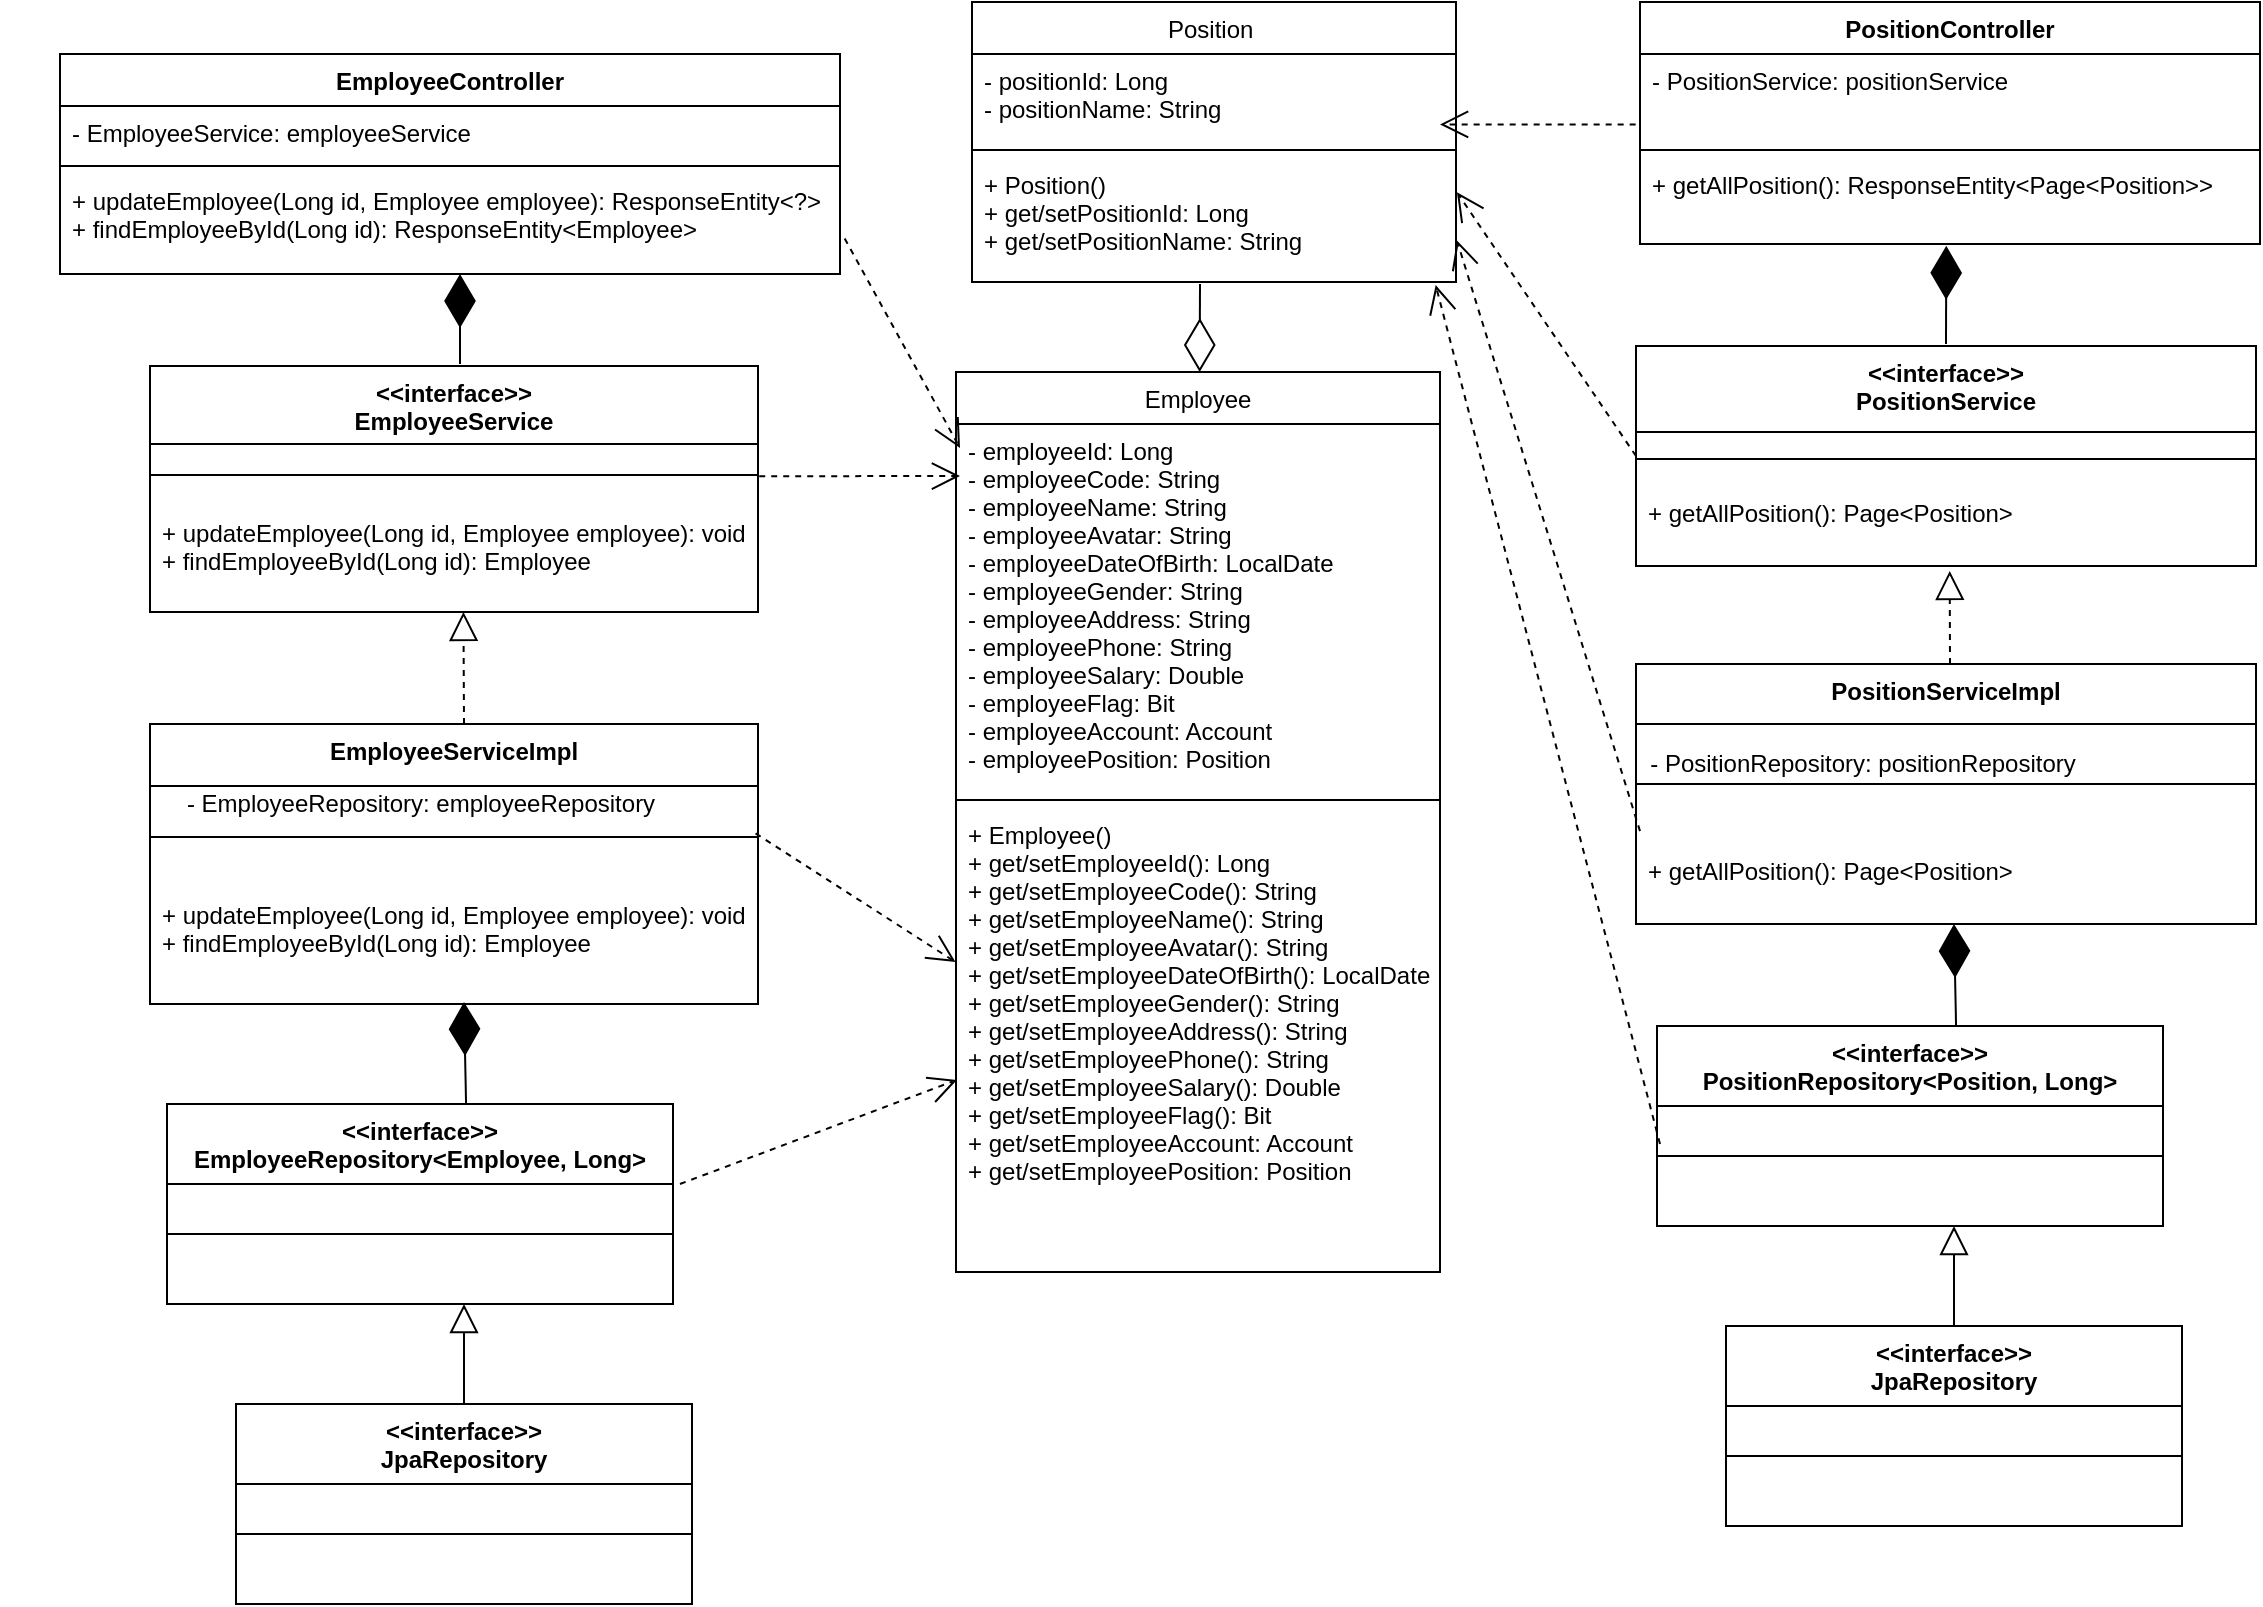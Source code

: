 <mxfile version="17.4.6" type="device" pages="4"><diagram id="C5RBs43oDa-KdzZeNtuy" name="Page-1"><mxGraphModel dx="1171" dy="437" grid="1" gridSize="10" guides="1" tooltips="1" connect="1" arrows="1" fold="1" page="1" pageScale="1" pageWidth="1169" pageHeight="827" math="0" shadow="0"><root><mxCell id="WIyWlLk6GJQsqaUBKTNV-0"/><mxCell id="WIyWlLk6GJQsqaUBKTNV-1" parent="WIyWlLk6GJQsqaUBKTNV-0"/><mxCell id="zkfFHV4jXpPFQw0GAbJ--0" value="EmployeeController" style="swimlane;fontStyle=1;align=center;verticalAlign=top;childLayout=stackLayout;horizontal=1;startSize=26;horizontalStack=0;resizeParent=1;resizeLast=0;collapsible=1;marginBottom=0;rounded=0;shadow=0;strokeWidth=1;" parent="WIyWlLk6GJQsqaUBKTNV-1" vertex="1"><mxGeometry x="60" y="45" width="390" height="110" as="geometry"><mxRectangle x="230" y="140" width="160" height="26" as="alternateBounds"/></mxGeometry></mxCell><mxCell id="zkfFHV4jXpPFQw0GAbJ--1" value="- EmployeeService: employeeService" style="text;align=left;verticalAlign=top;spacingLeft=4;spacingRight=4;overflow=hidden;rotatable=0;points=[[0,0.5],[1,0.5]];portConstraint=eastwest;" parent="zkfFHV4jXpPFQw0GAbJ--0" vertex="1"><mxGeometry y="26" width="390" height="26" as="geometry"/></mxCell><mxCell id="zkfFHV4jXpPFQw0GAbJ--4" value="" style="line;html=1;strokeWidth=1;align=left;verticalAlign=middle;spacingTop=-1;spacingLeft=3;spacingRight=3;rotatable=0;labelPosition=right;points=[];portConstraint=eastwest;" parent="zkfFHV4jXpPFQw0GAbJ--0" vertex="1"><mxGeometry y="52" width="390" height="8" as="geometry"/></mxCell><mxCell id="zkfFHV4jXpPFQw0GAbJ--5" value="+ updateEmployee(Long id, Employee employee): ResponseEntity&lt;?&gt;&#10;+ findEmployeeById(Long id): ResponseEntity&lt;Employee&gt;" style="text;align=left;verticalAlign=top;spacingLeft=4;spacingRight=4;overflow=hidden;rotatable=0;points=[[0,0.5],[1,0.5]];portConstraint=eastwest;" parent="zkfFHV4jXpPFQw0GAbJ--0" vertex="1"><mxGeometry y="60" width="390" height="50" as="geometry"/></mxCell><mxCell id="zkfFHV4jXpPFQw0GAbJ--17" value="Employee" style="swimlane;fontStyle=0;align=center;verticalAlign=top;childLayout=stackLayout;horizontal=1;startSize=26;horizontalStack=0;resizeParent=1;resizeLast=0;collapsible=1;marginBottom=0;rounded=0;shadow=0;strokeWidth=1;" parent="WIyWlLk6GJQsqaUBKTNV-1" vertex="1"><mxGeometry x="508" y="204" width="242" height="450" as="geometry"><mxRectangle x="550" y="140" width="160" height="26" as="alternateBounds"/></mxGeometry></mxCell><mxCell id="zkfFHV4jXpPFQw0GAbJ--18" value="- employeeId: Long&#10;- employeeCode: String&#10;- employeeName: String&#10;- employeeAvatar: String&#10;- employeeDateOfBirth: LocalDate&#10;- employeeGender: String&#10;- employeeAddress: String&#10;- employeePhone: String&#10;- employeeSalary: Double&#10;- employeeFlag: Bit&#10;- employeeAccount: Account&#10;- employeePosition: Position&#10;&#10;" style="text;align=left;verticalAlign=top;spacingLeft=4;spacingRight=4;overflow=hidden;rotatable=0;points=[[0,0.5],[1,0.5]];portConstraint=eastwest;" parent="zkfFHV4jXpPFQw0GAbJ--17" vertex="1"><mxGeometry y="26" width="242" height="184" as="geometry"/></mxCell><mxCell id="zkfFHV4jXpPFQw0GAbJ--23" value="" style="line;html=1;strokeWidth=1;align=left;verticalAlign=middle;spacingTop=-1;spacingLeft=3;spacingRight=3;rotatable=0;labelPosition=right;points=[];portConstraint=eastwest;" parent="zkfFHV4jXpPFQw0GAbJ--17" vertex="1"><mxGeometry y="210" width="242" height="8" as="geometry"/></mxCell><mxCell id="zkfFHV4jXpPFQw0GAbJ--24" value="+ Employee()&#10;+ get/setEmployeeId(): Long&#10;+ get/setEmployeeCode(): String&#10;+ get/setEmployeeName(): String&#10;+ get/setEmployeeAvatar(): String&#10;+ get/setEmployeeDateOfBirth(): LocalDate&#10;+ get/setEmployeeGender(): String&#10;+ get/setEmployeeAddress(): String&#10;+ get/setEmployeePhone(): String&#10;+ get/setEmployeeSalary(): Double&#10;+ get/setEmployeeFlag(): Bit&#10;+ get/setEmployeeAccount: Account&#10;+ get/setEmployeePosition: Position" style="text;align=left;verticalAlign=top;spacingLeft=4;spacingRight=4;overflow=hidden;rotatable=0;points=[[0,0.5],[1,0.5]];portConstraint=eastwest;" parent="zkfFHV4jXpPFQw0GAbJ--17" vertex="1"><mxGeometry y="218" width="242" height="232" as="geometry"/></mxCell><mxCell id="52B6z9H-R3tERImdVPZK-5" value="&lt;&lt;interface&gt;&gt;&#10;EmployeeRepository&lt;Employee, Long&gt;" style="swimlane;fontStyle=1;align=center;verticalAlign=top;childLayout=stackLayout;horizontal=1;startSize=40;horizontalStack=0;resizeParent=1;resizeLast=0;collapsible=1;marginBottom=0;rounded=0;shadow=0;strokeWidth=1;" vertex="1" parent="WIyWlLk6GJQsqaUBKTNV-1"><mxGeometry x="113.5" y="570" width="253" height="100" as="geometry"><mxRectangle x="130" y="380" width="160" height="26" as="alternateBounds"/></mxGeometry></mxCell><mxCell id="52B6z9H-R3tERImdVPZK-6" value="" style="line;html=1;strokeWidth=1;align=left;verticalAlign=middle;spacingTop=-1;spacingLeft=3;spacingRight=3;rotatable=0;labelPosition=right;points=[];portConstraint=eastwest;" vertex="1" parent="52B6z9H-R3tERImdVPZK-5"><mxGeometry y="40" width="253" height="50" as="geometry"/></mxCell><mxCell id="52B6z9H-R3tERImdVPZK-9" value="&lt;&lt;interface&gt;&gt;&#10;JpaRepository" style="swimlane;fontStyle=1;align=center;verticalAlign=top;childLayout=stackLayout;horizontal=1;startSize=40;horizontalStack=0;resizeParent=1;resizeLast=0;collapsible=1;marginBottom=0;rounded=0;shadow=0;strokeWidth=1;" vertex="1" parent="WIyWlLk6GJQsqaUBKTNV-1"><mxGeometry x="148" y="720" width="228" height="100" as="geometry"><mxRectangle x="130" y="380" width="160" height="26" as="alternateBounds"/></mxGeometry></mxCell><mxCell id="52B6z9H-R3tERImdVPZK-10" value="" style="line;html=1;strokeWidth=1;align=left;verticalAlign=middle;spacingTop=-1;spacingLeft=3;spacingRight=3;rotatable=0;labelPosition=right;points=[];portConstraint=eastwest;" vertex="1" parent="52B6z9H-R3tERImdVPZK-9"><mxGeometry y="40" width="228" height="50" as="geometry"/></mxCell><mxCell id="52B6z9H-R3tERImdVPZK-14" value="&lt;&lt;interface&gt;&gt;&#10;EmployeeService" style="swimlane;fontStyle=1;align=center;verticalAlign=top;childLayout=stackLayout;horizontal=1;startSize=39;horizontalStack=0;resizeParent=1;resizeLast=0;collapsible=1;marginBottom=0;rounded=0;shadow=0;strokeWidth=1;" vertex="1" parent="WIyWlLk6GJQsqaUBKTNV-1"><mxGeometry x="105" y="201" width="304" height="123" as="geometry"><mxRectangle x="230" y="140" width="160" height="26" as="alternateBounds"/></mxGeometry></mxCell><mxCell id="52B6z9H-R3tERImdVPZK-16" value="" style="line;html=1;strokeWidth=1;align=left;verticalAlign=middle;spacingTop=-1;spacingLeft=3;spacingRight=3;rotatable=0;labelPosition=right;points=[];portConstraint=eastwest;" vertex="1" parent="52B6z9H-R3tERImdVPZK-14"><mxGeometry y="39" width="304" height="31" as="geometry"/></mxCell><mxCell id="52B6z9H-R3tERImdVPZK-17" value="+ updateEmployee(Long id, Employee employee): void&#10;+ findEmployeeById(Long id): Employee" style="text;align=left;verticalAlign=top;spacingLeft=4;spacingRight=4;overflow=hidden;rotatable=0;points=[[0,0.5],[1,0.5]];portConstraint=eastwest;" vertex="1" parent="52B6z9H-R3tERImdVPZK-14"><mxGeometry y="70" width="304" height="50" as="geometry"/></mxCell><mxCell id="52B6z9H-R3tERImdVPZK-18" value="EmployeeServiceImpl" style="swimlane;fontStyle=1;align=center;verticalAlign=top;childLayout=stackLayout;horizontal=1;startSize=31;horizontalStack=0;resizeParent=1;resizeLast=0;collapsible=1;marginBottom=0;rounded=0;shadow=0;strokeWidth=1;" vertex="1" parent="WIyWlLk6GJQsqaUBKTNV-1"><mxGeometry x="105" y="380" width="304" height="140" as="geometry"><mxRectangle x="230" y="140" width="160" height="26" as="alternateBounds"/></mxGeometry></mxCell><mxCell id="52B6z9H-R3tERImdVPZK-19" value="" style="line;html=1;strokeWidth=1;align=left;verticalAlign=middle;spacingTop=-1;spacingLeft=3;spacingRight=3;rotatable=0;labelPosition=right;points=[];portConstraint=eastwest;" vertex="1" parent="52B6z9H-R3tERImdVPZK-18"><mxGeometry y="31" width="304" height="51" as="geometry"/></mxCell><mxCell id="52B6z9H-R3tERImdVPZK-20" value="+ updateEmployee(Long id, Employee employee): void&#10;+ findEmployeeById(Long id): Employee" style="text;align=left;verticalAlign=top;spacingLeft=4;spacingRight=4;overflow=hidden;rotatable=0;points=[[0,0.5],[1,0.5]];portConstraint=eastwest;" vertex="1" parent="52B6z9H-R3tERImdVPZK-18"><mxGeometry y="82" width="304" height="50" as="geometry"/></mxCell><mxCell id="52B6z9H-R3tERImdVPZK-22" value="- EmployeeRepository: employeeRepository" style="text;html=1;align=center;verticalAlign=middle;resizable=0;points=[];autosize=1;strokeColor=none;fillColor=none;" vertex="1" parent="WIyWlLk6GJQsqaUBKTNV-1"><mxGeometry x="115" y="410" width="250" height="20" as="geometry"/></mxCell><mxCell id="52B6z9H-R3tERImdVPZK-26" value="" style="endArrow=block;dashed=1;endFill=0;endSize=12;html=1;rounded=0;entryX=0.555;entryY=1.059;entryDx=0;entryDy=0;entryPerimeter=0;" edge="1" parent="WIyWlLk6GJQsqaUBKTNV-1"><mxGeometry width="160" relative="1" as="geometry"><mxPoint x="262" y="380" as="sourcePoint"/><mxPoint x="261.72" y="323.95" as="targetPoint"/></mxGeometry></mxCell><mxCell id="52B6z9H-R3tERImdVPZK-27" value="" style="endArrow=diamondThin;endFill=1;endSize=24;html=1;rounded=0;" edge="1" parent="WIyWlLk6GJQsqaUBKTNV-1"><mxGeometry width="160" relative="1" as="geometry"><mxPoint x="260" y="200" as="sourcePoint"/><mxPoint x="260" y="155" as="targetPoint"/></mxGeometry></mxCell><mxCell id="52B6z9H-R3tERImdVPZK-28" value="" style="endArrow=diamondThin;endFill=1;endSize=24;html=1;rounded=0;exitX=0.591;exitY=-0.005;exitDx=0;exitDy=0;exitPerimeter=0;" edge="1" parent="WIyWlLk6GJQsqaUBKTNV-1" source="52B6z9H-R3tERImdVPZK-5"><mxGeometry width="160" relative="1" as="geometry"><mxPoint x="262" y="564" as="sourcePoint"/><mxPoint x="262" y="519" as="targetPoint"/></mxGeometry></mxCell><mxCell id="52B6z9H-R3tERImdVPZK-31" value="" style="endArrow=block;endFill=0;endSize=12;html=1;exitX=0.5;exitY=0;exitDx=0;exitDy=0;entryX=0.5;entryY=1;entryDx=0;entryDy=0;" edge="1" parent="WIyWlLk6GJQsqaUBKTNV-1" source="52B6z9H-R3tERImdVPZK-9"><mxGeometry width="160" relative="1" as="geometry"><mxPoint x="502" y="59" as="sourcePoint"/><mxPoint x="262" y="670" as="targetPoint"/></mxGeometry></mxCell><mxCell id="52B6z9H-R3tERImdVPZK-32" value="" style="group" vertex="1" connectable="0" parent="WIyWlLk6GJQsqaUBKTNV-1"><mxGeometry x="30" y="40" width="160" height="30" as="geometry"/></mxCell><mxCell id="52B6z9H-R3tERImdVPZK-33" value="" style="endArrow=open;dashed=1;endFill=0;endSize=12;html=1;exitX=1.002;exitY=0.52;exitDx=0;exitDy=0;exitPerimeter=0;" edge="1" parent="WIyWlLk6GJQsqaUBKTNV-1" source="52B6z9H-R3tERImdVPZK-16"><mxGeometry width="160" relative="1" as="geometry"><mxPoint x="30" y="60" as="sourcePoint"/><mxPoint x="510" y="256" as="targetPoint"/></mxGeometry></mxCell><mxCell id="52B6z9H-R3tERImdVPZK-35" value="" style="endArrow=open;dashed=1;endFill=0;endSize=12;html=1;exitX=1.006;exitY=0.004;exitDx=0;exitDy=0;exitPerimeter=0;" edge="1" parent="WIyWlLk6GJQsqaUBKTNV-1"><mxGeometry width="160" relative="1" as="geometry"><mxPoint x="452.34" y="137.2" as="sourcePoint"/><mxPoint x="510" y="242" as="targetPoint"/></mxGeometry></mxCell><mxCell id="52B6z9H-R3tERImdVPZK-36" value="" style="endArrow=open;dashed=1;endFill=0;endSize=12;html=1;exitX=0.996;exitY=0.464;exitDx=0;exitDy=0;exitPerimeter=0;entryX=-0.001;entryY=0.332;entryDx=0;entryDy=0;entryPerimeter=0;" edge="1" parent="WIyWlLk6GJQsqaUBKTNV-1" source="52B6z9H-R3tERImdVPZK-19" target="zkfFHV4jXpPFQw0GAbJ--24"><mxGeometry width="160" relative="1" as="geometry"><mxPoint x="419.608" y="301.12" as="sourcePoint"/><mxPoint x="500" y="410" as="targetPoint"/></mxGeometry></mxCell><mxCell id="52B6z9H-R3tERImdVPZK-37" value="" style="endArrow=open;dashed=1;endFill=0;endSize=12;html=1;entryX=0.002;entryY=0.586;entryDx=0;entryDy=0;entryPerimeter=0;" edge="1" parent="WIyWlLk6GJQsqaUBKTNV-1" target="zkfFHV4jXpPFQw0GAbJ--24"><mxGeometry width="160" relative="1" as="geometry"><mxPoint x="370" y="610" as="sourcePoint"/><mxPoint x="515.822" y="420.616" as="targetPoint"/></mxGeometry></mxCell><mxCell id="52B6z9H-R3tERImdVPZK-39" value="Position " style="swimlane;fontStyle=0;align=center;verticalAlign=top;childLayout=stackLayout;horizontal=1;startSize=26;horizontalStack=0;resizeParent=1;resizeLast=0;collapsible=1;marginBottom=0;rounded=0;shadow=0;strokeWidth=1;" vertex="1" parent="WIyWlLk6GJQsqaUBKTNV-1"><mxGeometry x="516" y="19" width="242" height="140" as="geometry"><mxRectangle x="550" y="140" width="160" height="26" as="alternateBounds"/></mxGeometry></mxCell><mxCell id="52B6z9H-R3tERImdVPZK-40" value="- positionId: Long&#10;- positionName: String" style="text;align=left;verticalAlign=top;spacingLeft=4;spacingRight=4;overflow=hidden;rotatable=0;points=[[0,0.5],[1,0.5]];portConstraint=eastwest;" vertex="1" parent="52B6z9H-R3tERImdVPZK-39"><mxGeometry y="26" width="242" height="44" as="geometry"/></mxCell><mxCell id="52B6z9H-R3tERImdVPZK-41" value="" style="line;html=1;strokeWidth=1;align=left;verticalAlign=middle;spacingTop=-1;spacingLeft=3;spacingRight=3;rotatable=0;labelPosition=right;points=[];portConstraint=eastwest;" vertex="1" parent="52B6z9H-R3tERImdVPZK-39"><mxGeometry y="70" width="242" height="8" as="geometry"/></mxCell><mxCell id="52B6z9H-R3tERImdVPZK-42" value="+ Position()&#10;+ get/setPositionId: Long&#10;+ get/setPositionName: String" style="text;align=left;verticalAlign=top;spacingLeft=4;spacingRight=4;overflow=hidden;rotatable=0;points=[[0,0.5],[1,0.5]];portConstraint=eastwest;" vertex="1" parent="52B6z9H-R3tERImdVPZK-39"><mxGeometry y="78" width="242" height="62" as="geometry"/></mxCell><mxCell id="52B6z9H-R3tERImdVPZK-43" value="" style="endArrow=diamondThin;endFill=0;endSize=24;html=1;rounded=0;" edge="1" parent="WIyWlLk6GJQsqaUBKTNV-1" target="zkfFHV4jXpPFQw0GAbJ--17"><mxGeometry width="160" relative="1" as="geometry"><mxPoint x="630" y="160" as="sourcePoint"/><mxPoint x="498" y="87.016" as="targetPoint"/><Array as="points"/></mxGeometry></mxCell><mxCell id="RAX0q6-zC06LYIZaY2O--1" value="PositionController" style="swimlane;fontStyle=1;align=center;verticalAlign=top;childLayout=stackLayout;horizontal=1;startSize=26;horizontalStack=0;resizeParent=1;resizeLast=0;collapsible=1;marginBottom=0;rounded=0;shadow=0;strokeWidth=1;" vertex="1" parent="WIyWlLk6GJQsqaUBKTNV-1"><mxGeometry x="850" y="19" width="310" height="121" as="geometry"><mxRectangle x="550" y="140" width="160" height="26" as="alternateBounds"/></mxGeometry></mxCell><mxCell id="RAX0q6-zC06LYIZaY2O--2" value="- PositionService: positionService" style="text;align=left;verticalAlign=top;spacingLeft=4;spacingRight=4;overflow=hidden;rotatable=0;points=[[0,0.5],[1,0.5]];portConstraint=eastwest;" vertex="1" parent="RAX0q6-zC06LYIZaY2O--1"><mxGeometry y="26" width="310" height="44" as="geometry"/></mxCell><mxCell id="RAX0q6-zC06LYIZaY2O--3" value="" style="line;html=1;strokeWidth=1;align=left;verticalAlign=middle;spacingTop=-1;spacingLeft=3;spacingRight=3;rotatable=0;labelPosition=right;points=[];portConstraint=eastwest;" vertex="1" parent="RAX0q6-zC06LYIZaY2O--1"><mxGeometry y="70" width="310" height="8" as="geometry"/></mxCell><mxCell id="RAX0q6-zC06LYIZaY2O--4" value="+ getAllPosition(): ResponseEntity&lt;Page&lt;Position&gt;&gt;" style="text;align=left;verticalAlign=top;spacingLeft=4;spacingRight=4;overflow=hidden;rotatable=0;points=[[0,0.5],[1,0.5]];portConstraint=eastwest;" vertex="1" parent="RAX0q6-zC06LYIZaY2O--1"><mxGeometry y="78" width="310" height="42" as="geometry"/></mxCell><mxCell id="RAX0q6-zC06LYIZaY2O--6" value="&lt;&lt;interface&gt;&gt;&#10;PositionService" style="swimlane;fontStyle=1;align=center;verticalAlign=top;childLayout=stackLayout;horizontal=1;startSize=43;horizontalStack=0;resizeParent=1;resizeLast=0;collapsible=1;marginBottom=0;rounded=0;shadow=0;strokeWidth=1;" vertex="1" parent="WIyWlLk6GJQsqaUBKTNV-1"><mxGeometry x="848" y="191" width="310" height="110" as="geometry"><mxRectangle x="550" y="140" width="160" height="26" as="alternateBounds"/></mxGeometry></mxCell><mxCell id="RAX0q6-zC06LYIZaY2O--8" value="" style="line;html=1;strokeWidth=1;align=left;verticalAlign=middle;spacingTop=-1;spacingLeft=3;spacingRight=3;rotatable=0;labelPosition=right;points=[];portConstraint=eastwest;" vertex="1" parent="RAX0q6-zC06LYIZaY2O--6"><mxGeometry y="43" width="310" height="27" as="geometry"/></mxCell><mxCell id="RAX0q6-zC06LYIZaY2O--9" value="+ getAllPosition(): Page&lt;Position&gt;" style="text;align=left;verticalAlign=top;spacingLeft=4;spacingRight=4;overflow=hidden;rotatable=0;points=[[0,0.5],[1,0.5]];portConstraint=eastwest;" vertex="1" parent="RAX0q6-zC06LYIZaY2O--6"><mxGeometry y="70" width="310" height="40" as="geometry"/></mxCell><mxCell id="RAX0q6-zC06LYIZaY2O--10" value="" style="endArrow=diamondThin;endFill=1;endSize=24;html=1;rounded=0;entryX=0.494;entryY=1.046;entryDx=0;entryDy=0;entryPerimeter=0;" edge="1" parent="WIyWlLk6GJQsqaUBKTNV-1" target="RAX0q6-zC06LYIZaY2O--4"><mxGeometry width="160" relative="1" as="geometry"><mxPoint x="1003" y="190" as="sourcePoint"/><mxPoint x="270" y="165" as="targetPoint"/></mxGeometry></mxCell><mxCell id="RAX0q6-zC06LYIZaY2O--11" value="PositionServiceImpl" style="swimlane;fontStyle=1;align=center;verticalAlign=top;childLayout=stackLayout;horizontal=1;startSize=30;horizontalStack=0;resizeParent=1;resizeLast=0;collapsible=1;marginBottom=0;rounded=0;shadow=0;strokeWidth=1;" vertex="1" parent="WIyWlLk6GJQsqaUBKTNV-1"><mxGeometry x="848" y="350" width="310" height="130" as="geometry"><mxRectangle x="550" y="140" width="160" height="26" as="alternateBounds"/></mxGeometry></mxCell><mxCell id="RAX0q6-zC06LYIZaY2O--12" value="" style="line;html=1;strokeWidth=1;align=left;verticalAlign=middle;spacingTop=-1;spacingLeft=3;spacingRight=3;rotatable=0;labelPosition=right;points=[];portConstraint=eastwest;" vertex="1" parent="RAX0q6-zC06LYIZaY2O--11"><mxGeometry y="30" width="310" height="60" as="geometry"/></mxCell><mxCell id="RAX0q6-zC06LYIZaY2O--13" value="+ getAllPosition(): Page&lt;Position&gt;" style="text;align=left;verticalAlign=top;spacingLeft=4;spacingRight=4;overflow=hidden;rotatable=0;points=[[0,0.5],[1,0.5]];portConstraint=eastwest;" vertex="1" parent="RAX0q6-zC06LYIZaY2O--11"><mxGeometry y="90" width="310" height="30" as="geometry"/></mxCell><mxCell id="RAX0q6-zC06LYIZaY2O--14" value="" style="endArrow=block;dashed=1;endFill=0;endSize=12;html=1;rounded=0;entryX=0.506;entryY=1.061;entryDx=0;entryDy=0;entryPerimeter=0;" edge="1" parent="WIyWlLk6GJQsqaUBKTNV-1" target="RAX0q6-zC06LYIZaY2O--9"><mxGeometry width="160" relative="1" as="geometry"><mxPoint x="1005" y="350" as="sourcePoint"/><mxPoint x="271.72" y="333.95" as="targetPoint"/></mxGeometry></mxCell><mxCell id="RAX0q6-zC06LYIZaY2O--15" value="- PositionRepository: positionRepository" style="text;html=1;align=center;verticalAlign=middle;resizable=0;points=[];autosize=1;strokeColor=none;fillColor=none;" vertex="1" parent="WIyWlLk6GJQsqaUBKTNV-1"><mxGeometry x="846" y="390" width="230" height="20" as="geometry"/></mxCell><mxCell id="RAX0q6-zC06LYIZaY2O--16" value="&lt;&lt;interface&gt;&gt;&#10;PositionRepository&lt;Position, Long&gt;" style="swimlane;fontStyle=1;align=center;verticalAlign=top;childLayout=stackLayout;horizontal=1;startSize=40;horizontalStack=0;resizeParent=1;resizeLast=0;collapsible=1;marginBottom=0;rounded=0;shadow=0;strokeWidth=1;" vertex="1" parent="WIyWlLk6GJQsqaUBKTNV-1"><mxGeometry x="858.5" y="531" width="253" height="100" as="geometry"><mxRectangle x="130" y="380" width="160" height="26" as="alternateBounds"/></mxGeometry></mxCell><mxCell id="RAX0q6-zC06LYIZaY2O--17" value="" style="line;html=1;strokeWidth=1;align=left;verticalAlign=middle;spacingTop=-1;spacingLeft=3;spacingRight=3;rotatable=0;labelPosition=right;points=[];portConstraint=eastwest;" vertex="1" parent="RAX0q6-zC06LYIZaY2O--16"><mxGeometry y="40" width="253" height="50" as="geometry"/></mxCell><mxCell id="RAX0q6-zC06LYIZaY2O--18" value="&lt;&lt;interface&gt;&gt;&#10;JpaRepository" style="swimlane;fontStyle=1;align=center;verticalAlign=top;childLayout=stackLayout;horizontal=1;startSize=40;horizontalStack=0;resizeParent=1;resizeLast=0;collapsible=1;marginBottom=0;rounded=0;shadow=0;strokeWidth=1;" vertex="1" parent="WIyWlLk6GJQsqaUBKTNV-1"><mxGeometry x="893" y="681" width="228" height="100" as="geometry"><mxRectangle x="130" y="380" width="160" height="26" as="alternateBounds"/></mxGeometry></mxCell><mxCell id="RAX0q6-zC06LYIZaY2O--19" value="" style="line;html=1;strokeWidth=1;align=left;verticalAlign=middle;spacingTop=-1;spacingLeft=3;spacingRight=3;rotatable=0;labelPosition=right;points=[];portConstraint=eastwest;" vertex="1" parent="RAX0q6-zC06LYIZaY2O--18"><mxGeometry y="40" width="228" height="50" as="geometry"/></mxCell><mxCell id="RAX0q6-zC06LYIZaY2O--20" value="" style="endArrow=diamondThin;endFill=1;endSize=24;html=1;rounded=0;exitX=0.591;exitY=-0.005;exitDx=0;exitDy=0;exitPerimeter=0;" edge="1" parent="WIyWlLk6GJQsqaUBKTNV-1" source="RAX0q6-zC06LYIZaY2O--16"><mxGeometry width="160" relative="1" as="geometry"><mxPoint x="1007" y="525" as="sourcePoint"/><mxPoint x="1007" y="480" as="targetPoint"/></mxGeometry></mxCell><mxCell id="RAX0q6-zC06LYIZaY2O--21" value="" style="endArrow=block;endFill=0;endSize=12;html=1;exitX=0.5;exitY=0;exitDx=0;exitDy=0;entryX=0.5;entryY=1;entryDx=0;entryDy=0;" edge="1" parent="WIyWlLk6GJQsqaUBKTNV-1" source="RAX0q6-zC06LYIZaY2O--18"><mxGeometry width="160" relative="1" as="geometry"><mxPoint x="1247" y="20" as="sourcePoint"/><mxPoint x="1007" y="631" as="targetPoint"/></mxGeometry></mxCell><mxCell id="RAX0q6-zC06LYIZaY2O--22" value="" style="endArrow=open;dashed=1;endFill=0;endSize=12;html=1;exitX=-0.007;exitY=0.8;exitDx=0;exitDy=0;exitPerimeter=0;entryX=0.967;entryY=0.8;entryDx=0;entryDy=0;entryPerimeter=0;" edge="1" parent="WIyWlLk6GJQsqaUBKTNV-1" source="RAX0q6-zC06LYIZaY2O--2" target="52B6z9H-R3tERImdVPZK-40"><mxGeometry width="160" relative="1" as="geometry"><mxPoint x="419.608" y="266.12" as="sourcePoint"/><mxPoint x="520" y="266" as="targetPoint"/></mxGeometry></mxCell><mxCell id="RAX0q6-zC06LYIZaY2O--23" value="" style="endArrow=open;dashed=1;endFill=0;endSize=12;html=1;exitX=0;exitY=0.5;exitDx=0;exitDy=0;entryX=1.002;entryY=0.277;entryDx=0;entryDy=0;entryPerimeter=0;" edge="1" parent="WIyWlLk6GJQsqaUBKTNV-1" source="RAX0q6-zC06LYIZaY2O--6" target="52B6z9H-R3tERImdVPZK-42"><mxGeometry width="160" relative="1" as="geometry"><mxPoint x="857.83" y="90.2" as="sourcePoint"/><mxPoint x="760.014" y="90.2" as="targetPoint"/></mxGeometry></mxCell><mxCell id="RAX0q6-zC06LYIZaY2O--24" value="" style="endArrow=open;dashed=1;endFill=0;endSize=12;html=1;entryX=1.002;entryY=0.665;entryDx=0;entryDy=0;entryPerimeter=0;" edge="1" parent="WIyWlLk6GJQsqaUBKTNV-1" target="52B6z9H-R3tERImdVPZK-42"><mxGeometry width="160" relative="1" as="geometry"><mxPoint x="850" y="433.571" as="sourcePoint"/><mxPoint x="768.484" y="124.174" as="targetPoint"/></mxGeometry></mxCell><mxCell id="RAX0q6-zC06LYIZaY2O--25" value="" style="endArrow=open;dashed=1;endFill=0;endSize=12;html=1;entryX=0.958;entryY=1.025;entryDx=0;entryDy=0;entryPerimeter=0;" edge="1" parent="WIyWlLk6GJQsqaUBKTNV-1" target="52B6z9H-R3tERImdVPZK-42"><mxGeometry width="160" relative="1" as="geometry"><mxPoint x="860" y="590" as="sourcePoint"/><mxPoint x="768.484" y="148.23" as="targetPoint"/></mxGeometry></mxCell></root></mxGraphModel></diagram><diagram name="Page-1" id="UAFwS15ithYAjY_ya6MK"><mxGraphModel dx="1171" dy="437" grid="1" gridSize="10" guides="1" tooltips="1" connect="1" arrows="1" fold="1" page="1" pageScale="1" pageWidth="850" pageHeight="1100" math="0" shadow="0"><root><mxCell id="0"/><mxCell id="1" parent="0"/><mxCell id="WHzHseGLh_A5m2RlF6Sm-8" style="edgeStyle=orthogonalEdgeStyle;rounded=0;orthogonalLoop=1;jettySize=auto;html=1;entryX=0;entryY=0.5;entryDx=0;entryDy=0;endArrow=none;endFill=0;startArrow=none;startFill=0;exitX=0.5;exitY=0.5;exitDx=0;exitDy=0;exitPerimeter=0;" parent="1" source="WHzHseGLh_A5m2RlF6Sm-1" target="WHzHseGLh_A5m2RlF6Sm-5" edge="1"><mxGeometry relative="1" as="geometry"/></mxCell><mxCell id="WHzHseGLh_A5m2RlF6Sm-1" value="Admin" style="shape=umlActor;verticalLabelPosition=bottom;verticalAlign=top;html=1;outlineConnect=0;" parent="1" vertex="1"><mxGeometry x="170" y="240" width="30" height="60" as="geometry"/></mxCell><mxCell id="WHzHseGLh_A5m2RlF6Sm-7" style="edgeStyle=orthogonalEdgeStyle;rounded=0;orthogonalLoop=1;jettySize=auto;html=1;entryX=0.5;entryY=1;entryDx=0;entryDy=0;dashed=1;endArrow=open;endFill=0;" parent="1" source="WHzHseGLh_A5m2RlF6Sm-5" target="WHzHseGLh_A5m2RlF6Sm-6" edge="1"><mxGeometry relative="1" as="geometry"/></mxCell><mxCell id="WHzHseGLh_A5m2RlF6Sm-5" value="Material Details" style="ellipse;whiteSpace=wrap;html=1;" parent="1" vertex="1"><mxGeometry x="305" y="230" width="120" height="80" as="geometry"/></mxCell><mxCell id="WHzHseGLh_A5m2RlF6Sm-6" value="Login" style="ellipse;whiteSpace=wrap;html=1;" parent="1" vertex="1"><mxGeometry x="305" y="70" width="120" height="80" as="geometry"/></mxCell><mxCell id="WHzHseGLh_A5m2RlF6Sm-9" value="&amp;lt;&amp;lt;include&amp;gt;&amp;gt;" style="text;html=1;align=center;verticalAlign=middle;resizable=0;points=[];autosize=1;strokeColor=none;fillColor=none;" parent="1" vertex="1"><mxGeometry x="280" y="165" width="90" height="30" as="geometry"/></mxCell></root></mxGraphModel></diagram><diagram name="Page-2" id="JAdeTQ_HcVypDJj85uMM"><mxGraphModel dx="1171" dy="437" grid="1" gridSize="10" guides="1" tooltips="1" connect="1" arrows="1" fold="1" page="1" pageScale="1" pageWidth="850" pageHeight="1100" math="0" shadow="0"><root><mxCell id="0"/><mxCell id="1" parent="0"/><mxCell id="rzTIf1VFqOaKMdljYjgk-7" value="&lt;table border=&quot;1&quot; width=&quot;100%&quot; height=&quot;100%&quot; cellpadding=&quot;4&quot; style=&quot;width:100%;height:100%;border-collapse:collapse;&quot;&gt;&lt;tbody&gt;&lt;tr&gt;&lt;th align=&quot;center&quot;&gt;MaterialController&lt;/th&gt;&lt;/tr&gt;&lt;tr&gt;&lt;td&gt;--materialService:MaterialService&lt;/td&gt;&lt;/tr&gt;&lt;tr&gt;&lt;td&gt;&lt;br&gt;+getMaterialById():Material&lt;br&gt;&lt;br&gt;&lt;br&gt;&lt;/td&gt;&lt;/tr&gt;&lt;/tbody&gt;&lt;/table&gt;" style="text;html=1;strokeColor=none;fillColor=none;overflow=fill;" parent="1" vertex="1"><mxGeometry x="130" y="230" width="210" height="150" as="geometry"/></mxCell><mxCell id="rzTIf1VFqOaKMdljYjgk-8" value="&lt;table border=&quot;1&quot; width=&quot;100%&quot; height=&quot;100%&quot; cellpadding=&quot;4&quot; style=&quot;width:100%;height:100%;border-collapse:collapse;&quot;&gt;&lt;tbody&gt;&lt;tr&gt;&lt;th align=&quot;center&quot;&gt;&lt;span style=&quot;font-weight: normal;&quot;&gt;&amp;lt;&amp;lt;interface&amp;gt;&amp;gt;&lt;/span&gt;&lt;br&gt;MaterialService&lt;/th&gt;&lt;/tr&gt;&lt;tr&gt;&lt;td align=&quot;center&quot;&gt;&lt;br&gt;&lt;/td&gt;&lt;/tr&gt;&lt;tr&gt;&lt;td&gt;&lt;br&gt;+findMaterialById():Material&lt;br&gt;&lt;br&gt;&lt;/td&gt;&lt;/tr&gt;&lt;/tbody&gt;&lt;/table&gt;" style="text;html=1;strokeColor=none;fillColor=none;overflow=fill;" parent="1" vertex="1"><mxGeometry x="125" y="420" width="220" height="120" as="geometry"/></mxCell><mxCell id="rzTIf1VFqOaKMdljYjgk-18" style="edgeStyle=orthogonalEdgeStyle;rounded=0;orthogonalLoop=1;jettySize=auto;html=1;strokeWidth=1;startArrow=none;startFill=0;endArrow=block;endFill=0;endSize=11;dashed=1;" parent="1" source="rzTIf1VFqOaKMdljYjgk-10" target="rzTIf1VFqOaKMdljYjgk-8" edge="1"><mxGeometry relative="1" as="geometry"/></mxCell><mxCell id="rzTIf1VFqOaKMdljYjgk-10" value="&lt;table border=&quot;1&quot; width=&quot;100%&quot; height=&quot;100%&quot; cellpadding=&quot;4&quot; style=&quot;width:100%;height:100%;border-collapse:collapse;&quot;&gt;&lt;tbody&gt;&lt;tr&gt;&lt;th align=&quot;center&quot;&gt;&lt;br&gt;MaterialServiceImpl&lt;/th&gt;&lt;/tr&gt;&lt;tr&gt;&lt;td&gt;-materialRepository:MaterialRepository&lt;/td&gt;&lt;/tr&gt;&lt;tr&gt;&lt;td&gt;&lt;br&gt;+findMaterialById():Material&lt;br&gt;&lt;br&gt;&lt;/td&gt;&lt;/tr&gt;&lt;/tbody&gt;&lt;/table&gt;" style="text;html=1;strokeColor=none;fillColor=none;overflow=fill;" parent="1" vertex="1"><mxGeometry x="125" y="600" width="220" height="130" as="geometry"/></mxCell><mxCell id="rzTIf1VFqOaKMdljYjgk-15" value="&lt;span style=&quot;color: rgba(0, 0, 0, 0); font-family: monospace; font-size: 0px; text-align: start;&quot;&gt;%3CmxGraphModel%3E%3Croot%3E%3CmxCell%20id%3D%220%22%2F%3E%3CmxCell%20id%3D%221%22%20parent%3D%220%22%2F%3E%3CmxCell%20id%3D%222%22%20value%3D%22%22%20style%3D%22edgeStyle%3DorthogonalEdgeStyle%3Brounded%3D0%3BorthogonalLoop%3D1%3BjettySize%3Dauto%3Bhtml%3D1%3BstrokeWidth%3D2%3BstartArrow%3Dnone%3BstartFill%3D0%3BendArrow%3DdiamondThin%3BendFill%3D1%3BendSize%3D9%3B%22%20edge%3D%221%22%20parent%3D%221%22%3E%3CmxGeometry%20relative%3D%221%22%20as%3D%22geometry%22%3E%3CmxPoint%20x%3D%22240%22%20y%3D%22570%22%20as%3D%22sourcePoint%22%2F%3E%3CmxPoint%20x%3D%22240%22%20y%3D%22520%22%20as%3D%22targetPoint%22%2F%3E%3C%2FmxGeometry%3E%3C%2FmxCell%3E%3C%2Froot%3E%3C%2FmxGraphModel%3E&lt;/span&gt;&lt;span style=&quot;color: rgba(0, 0, 0, 0); font-family: monospace; font-size: 0px; text-align: start;&quot;&gt;%3CmxGraphModel%3E%3Croot%3E%3CmxCell%20id%3D%220%22%2F%3E%3CmxCell%20id%3D%221%22%20parent%3D%220%22%2F%3E%3CmxCell%20id%3D%222%22%20value%3D%22%22%20style%3D%22edgeStyle%3DorthogonalEdgeStyle%3Brounded%3D0%3BorthogonalLoop%3D1%3BjettySize%3Dauto%3Bhtml%3D1%3BstrokeWidth%3D2%3BstartArrow%3Dnone%3BstartFill%3D0%3BendArrow%3DdiamondThin%3BendFill%3D1%3BendSize%3D9%3B%22%20edge%3D%221%22%20parent%3D%221%22%3E%3CmxGeometry%20relative%3D%221%22%20as%3D%22geometry%22%3E%3CmxPoint%20x%3D%22240%22%20y%3D%22570%22%20as%3D%22sourcePoint%22%2F%3E%3CmxPoint%20x%3D%22240%22%20y%3D%22520%22%20as%3D%22targetPoint%22%2F%3E%3C%2FmxGeometry%3E%3C%2FmxCell%3E%3C%2Froot%3E%3C%2FmxGraphModel%3E&lt;/span&gt;" style="text;html=1;align=center;verticalAlign=middle;resizable=0;points=[];autosize=1;strokeColor=none;fillColor=none;" parent="1" vertex="1"><mxGeometry x="530" y="265" width="20" height="30" as="geometry"/></mxCell><mxCell id="rzTIf1VFqOaKMdljYjgk-16" value="" style="edgeStyle=orthogonalEdgeStyle;rounded=0;orthogonalLoop=1;jettySize=auto;html=1;strokeWidth=2;startArrow=none;startFill=0;endArrow=diamondThin;endFill=1;endSize=9;entryX=0.5;entryY=1;entryDx=0;entryDy=0;exitX=0.5;exitY=0;exitDx=0;exitDy=0;" parent="1" source="rzTIf1VFqOaKMdljYjgk-8" target="rzTIf1VFqOaKMdljYjgk-7" edge="1"><mxGeometry relative="1" as="geometry"><mxPoint x="490" y="380" as="sourcePoint"/><mxPoint x="260" y="540" as="targetPoint"/></mxGeometry></mxCell><mxCell id="rzTIf1VFqOaKMdljYjgk-29" style="edgeStyle=orthogonalEdgeStyle;rounded=0;orthogonalLoop=1;jettySize=auto;html=1;entryX=0.5;entryY=1;entryDx=0;entryDy=0;strokeWidth=1;startArrow=none;startFill=0;endArrow=diamondThin;endFill=1;endSize=11;" parent="1" source="rzTIf1VFqOaKMdljYjgk-28" target="rzTIf1VFqOaKMdljYjgk-10" edge="1"><mxGeometry relative="1" as="geometry"/></mxCell><mxCell id="rzTIf1VFqOaKMdljYjgk-28" value="&lt;table border=&quot;1&quot; width=&quot;100%&quot; height=&quot;100%&quot; cellpadding=&quot;4&quot; style=&quot;width:100%;height:100%;border-collapse:collapse;&quot;&gt;&lt;tbody&gt;&lt;tr&gt;&lt;th align=&quot;center&quot;&gt;&lt;span style=&quot;font-weight: normal;&quot;&gt;&amp;lt;&amp;lt;interface&amp;gt;&amp;gt;&lt;/span&gt;&lt;br&gt;MaterialRepository&lt;/th&gt;&lt;/tr&gt;&lt;tr&gt;&lt;td align=&quot;center&quot;&gt;&lt;br&gt;&lt;/td&gt;&lt;/tr&gt;&lt;tr&gt;&lt;td&gt;&lt;br&gt;&lt;/td&gt;&lt;/tr&gt;&lt;/tbody&gt;&lt;/table&gt;" style="text;html=1;strokeColor=none;fillColor=none;overflow=fill;" parent="1" vertex="1"><mxGeometry x="125" y="770" width="220" height="90" as="geometry"/></mxCell><mxCell id="rzTIf1VFqOaKMdljYjgk-33" value="&lt;table border=&quot;1&quot; width=&quot;100%&quot; height=&quot;100%&quot; cellpadding=&quot;4&quot; style=&quot;width:100%;height:100%;border-collapse:collapse;&quot;&gt;&lt;tbody&gt;&lt;tr&gt;&lt;th align=&quot;center&quot;&gt;Material&lt;/th&gt;&lt;/tr&gt;&lt;tr&gt;&lt;td&gt;- materialId: long&lt;br&gt;- materialCode: String&lt;br&gt;- materialName: String&lt;br&gt;- materialPrice: double&lt;br&gt;- materialExpiridate: date&lt;br&gt;- materialImage: String&lt;br&gt;- materialDescribe: String&lt;br&gt;- materialFlag: boolean&lt;br&gt;- materialUnit:String&lt;br&gt;- materialTypeId: long&lt;br&gt;- materialCustomerId: Long&lt;br&gt;&lt;br&gt;&lt;br&gt;&lt;/td&gt;&lt;/tr&gt;&lt;tr&gt;&lt;td&gt;+ get /setId():Long&lt;br&gt;+ get/setMaterialCode():String&lt;br&gt;+ get/setMaterialName(): String&lt;br&gt;+get/setMaterialPrice(): Double&lt;br&gt;+ get/setMaterialExpiridate(): date&lt;br&gt;+ get/setMaterialImage(): String&lt;br&gt;+ get/setMaterialDescrible(): String&lt;br&gt;+get/setMaterialFlag: Boolean&lt;br&gt;+get/setMaterialUnit: String&lt;br&gt;+ get/setMaterialTypeId: Long&lt;br&gt;+ get/setMaterialCustomerId: Long&lt;br&gt;&lt;br&gt;&lt;/td&gt;&lt;/tr&gt;&lt;/tbody&gt;&lt;/table&gt;" style="text;html=1;strokeColor=none;fillColor=none;overflow=fill;" parent="1" vertex="1"><mxGeometry x="425" y="490" width="210" height="440" as="geometry"/></mxCell><mxCell id="A42r0genwzj8woQkZ54s-3" value="&lt;table border=&quot;1&quot; width=&quot;100%&quot; height=&quot;100%&quot; cellpadding=&quot;4&quot; style=&quot;width:100%;height:100%;border-collapse:collapse;&quot;&gt;&lt;tbody&gt;&lt;tr&gt;&lt;th align=&quot;center&quot;&gt;MaterialTypeController&lt;/th&gt;&lt;/tr&gt;&lt;tr&gt;&lt;td&gt;--materialTypeService:MaterialTypeService&lt;/td&gt;&lt;/tr&gt;&lt;tr&gt;&lt;td&gt;+ getAllMaterialType(): List&amp;lt;MaterialType&amp;gt;&lt;br&gt;+ getMaterialById():Material&lt;br&gt;+ createMaterialType():void&lt;br&gt;+ editMaterialType():void&lt;br&gt;+ deleteMaterialType():void&lt;br&gt;&lt;br&gt;&lt;/td&gt;&lt;/tr&gt;&lt;/tbody&gt;&lt;/table&gt;" style="text;html=1;strokeColor=none;fillColor=none;overflow=fill;" parent="1" vertex="1"><mxGeometry x="1070" y="30" width="240" height="150" as="geometry"/></mxCell><mxCell id="A42r0genwzj8woQkZ54s-14" value="" style="edgeStyle=orthogonalEdgeStyle;rounded=0;orthogonalLoop=1;jettySize=auto;html=1;endArrow=diamondThin;endFill=1;endSize=12;" parent="1" source="A42r0genwzj8woQkZ54s-4" target="A42r0genwzj8woQkZ54s-3" edge="1"><mxGeometry relative="1" as="geometry"/></mxCell><mxCell id="A42r0genwzj8woQkZ54s-4" value="&lt;table border=&quot;1&quot; width=&quot;100%&quot; height=&quot;100%&quot; cellpadding=&quot;4&quot; style=&quot;width:100%;height:100%;border-collapse:collapse;&quot;&gt;&lt;tbody&gt;&lt;tr&gt;&lt;th align=&quot;center&quot;&gt;&lt;span style=&quot;font-weight: normal;&quot;&gt;&amp;lt;&amp;lt;interface&amp;gt;&amp;gt;&lt;/span&gt;&lt;br&gt;MaterialTypeService&lt;/th&gt;&lt;/tr&gt;&lt;tr&gt;&lt;td&gt;&lt;/td&gt;&lt;/tr&gt;&lt;tr&gt;&lt;td&gt;+ findAllMaterialType(): List&amp;lt;MaterialType&amp;gt;&lt;br&gt;+ findMaterialById():Material&lt;br&gt;+ saveMaterialType():void&lt;br&gt;+ deleteMaterialType():void&lt;br&gt;&lt;br&gt;&lt;/td&gt;&lt;/tr&gt;&lt;/tbody&gt;&lt;/table&gt;" style="text;html=1;strokeColor=none;fillColor=none;overflow=fill;" parent="1" vertex="1"><mxGeometry x="1065" y="220" width="250" height="140" as="geometry"/></mxCell><mxCell id="A42r0genwzj8woQkZ54s-15" style="edgeStyle=orthogonalEdgeStyle;rounded=0;orthogonalLoop=1;jettySize=auto;html=1;entryX=0.558;entryY=0.996;entryDx=0;entryDy=0;entryPerimeter=0;endArrow=block;endFill=0;endSize=12;dashed=1;" parent="1" source="A42r0genwzj8woQkZ54s-5" target="A42r0genwzj8woQkZ54s-4" edge="1"><mxGeometry relative="1" as="geometry"/></mxCell><mxCell id="A42r0genwzj8woQkZ54s-5" value="&lt;table border=&quot;1&quot; width=&quot;100%&quot; height=&quot;100%&quot; cellpadding=&quot;4&quot; style=&quot;width:100%;height:100%;border-collapse:collapse;&quot;&gt;&lt;tbody&gt;&lt;tr&gt;&lt;th align=&quot;center&quot;&gt;&lt;br&gt;MaterialTypeServiceImpl&lt;/th&gt;&lt;/tr&gt;&lt;tr&gt;&lt;td&gt;- materialTypeRepository: MaterialTypeRepository:&lt;/td&gt;&lt;/tr&gt;&lt;tr&gt;&lt;td&gt;+ findAllMaterialType(): List&amp;lt;MaterialType&amp;gt;&lt;br&gt;+ findMaterialById():Material&lt;br&gt;+ saveMaterialType():void&lt;br&gt;+ deleteMaterialType():void&lt;br&gt;&lt;br&gt;&lt;/td&gt;&lt;/tr&gt;&lt;/tbody&gt;&lt;/table&gt;" style="text;html=1;strokeColor=none;fillColor=none;overflow=fill;" parent="1" vertex="1"><mxGeometry x="1065" y="380" width="280" height="180" as="geometry"/></mxCell><mxCell id="A42r0genwzj8woQkZ54s-16" style="edgeStyle=orthogonalEdgeStyle;rounded=0;orthogonalLoop=1;jettySize=auto;html=1;entryX=0.5;entryY=1;entryDx=0;entryDy=0;endArrow=diamondThin;endFill=1;endSize=12;" parent="1" source="A42r0genwzj8woQkZ54s-6" target="A42r0genwzj8woQkZ54s-5" edge="1"><mxGeometry relative="1" as="geometry"/></mxCell><mxCell id="A42r0genwzj8woQkZ54s-6" value="&lt;table border=&quot;1&quot; width=&quot;100%&quot; height=&quot;100%&quot; cellpadding=&quot;4&quot; style=&quot;width:100%;height:100%;border-collapse:collapse;&quot;&gt;&lt;tbody&gt;&lt;tr&gt;&lt;th align=&quot;center&quot;&gt;&lt;span style=&quot;font-weight: normal;&quot;&gt;&amp;lt;&amp;lt;interface&amp;gt;&amp;gt;&lt;/span&gt;&lt;br&gt;MaterialTypeRepository&lt;/th&gt;&lt;/tr&gt;&lt;tr&gt;&lt;td align=&quot;center&quot;&gt;&lt;br&gt;&lt;/td&gt;&lt;/tr&gt;&lt;tr&gt;&lt;td&gt;&lt;br&gt;&lt;/td&gt;&lt;/tr&gt;&lt;/tbody&gt;&lt;/table&gt;" style="text;html=1;strokeColor=none;fillColor=none;overflow=fill;" parent="1" vertex="1"><mxGeometry x="1065" y="590" width="280" height="90" as="geometry"/></mxCell><mxCell id="A42r0genwzj8woQkZ54s-7" value="&lt;table border=&quot;1&quot; width=&quot;100%&quot; height=&quot;100%&quot; cellpadding=&quot;4&quot; style=&quot;width:100%;height:100%;border-collapse:collapse;&quot;&gt;&lt;tbody&gt;&lt;tr&gt;&lt;th align=&quot;center&quot;&gt;MaterialType&lt;/th&gt;&lt;/tr&gt;&lt;tr&gt;&lt;td&gt;- materialTypeId: long&lt;br&gt;- materialTypeName: String&lt;br&gt;&lt;br&gt;&lt;br&gt;&lt;br&gt;&lt;/td&gt;&lt;/tr&gt;&lt;tr&gt;&lt;td&gt;+ get /setId():Long&lt;br&gt;+ get/setMaterialTypeName():String&lt;br&gt;&lt;br&gt;&lt;/td&gt;&lt;/tr&gt;&lt;/tbody&gt;&lt;/table&gt;" style="text;html=1;strokeColor=none;fillColor=none;overflow=fill;" parent="1" vertex="1"><mxGeometry x="700" y="410" width="210" height="195" as="geometry"/></mxCell><mxCell id="A42r0genwzj8woQkZ54s-8" value="&lt;table border=&quot;1&quot; width=&quot;100%&quot; height=&quot;100%&quot; cellpadding=&quot;4&quot; style=&quot;width:100%;height:100%;border-collapse:collapse;&quot;&gt;&lt;tbody&gt;&lt;tr&gt;&lt;th align=&quot;center&quot;&gt;CustomerController&lt;/th&gt;&lt;/tr&gt;&lt;tr&gt;&lt;td&gt;- customerService:CustomerService&lt;/td&gt;&lt;/tr&gt;&lt;tr&gt;&lt;td&gt;+ getAllCustomer(): List&amp;lt;Customer&amp;gt;&lt;br&gt;+ getCustomerById():Material&lt;br&gt;+ createCustomer():void&lt;br&gt;+ editCustomer():void&lt;br&gt;+ deleteCustomer():void&lt;br&gt;&lt;br&gt;&lt;/td&gt;&lt;/tr&gt;&lt;/tbody&gt;&lt;/table&gt;" style="text;html=1;strokeColor=none;fillColor=none;overflow=fill;" parent="1" vertex="1"><mxGeometry x="1065" y="730" width="275" height="150" as="geometry"/></mxCell><mxCell id="A42r0genwzj8woQkZ54s-17" style="edgeStyle=orthogonalEdgeStyle;rounded=0;orthogonalLoop=1;jettySize=auto;html=1;endArrow=diamondThin;endFill=1;endSize=12;" parent="1" source="A42r0genwzj8woQkZ54s-10" target="A42r0genwzj8woQkZ54s-8" edge="1"><mxGeometry relative="1" as="geometry"/></mxCell><mxCell id="A42r0genwzj8woQkZ54s-10" value="&lt;table border=&quot;1&quot; width=&quot;100%&quot; height=&quot;100%&quot; cellpadding=&quot;4&quot; style=&quot;width:100%;height:100%;border-collapse:collapse;&quot;&gt;&lt;tbody&gt;&lt;tr&gt;&lt;th align=&quot;center&quot;&gt;&lt;span style=&quot;font-weight: normal;&quot;&gt;&amp;lt;&amp;lt;interface&amp;gt;&amp;gt;&lt;/span&gt;&lt;br&gt;CustomerService&lt;/th&gt;&lt;/tr&gt;&lt;tr&gt;&lt;td&gt;&lt;br&gt;&lt;/td&gt;&lt;/tr&gt;&lt;tr&gt;&lt;td&gt;+ findAllCustomer(): List&amp;lt;Customer&amp;gt;&lt;br&gt;+ findCustomerById():Material&lt;br&gt;+ saveCustomer():void&lt;br&gt;+ deleteCustomer():void&lt;br&gt;&lt;br&gt;&lt;/td&gt;&lt;/tr&gt;&lt;/tbody&gt;&lt;/table&gt;" style="text;html=1;strokeColor=none;fillColor=none;overflow=fill;" parent="1" vertex="1"><mxGeometry x="1065" y="910" width="275" height="150" as="geometry"/></mxCell><mxCell id="A42r0genwzj8woQkZ54s-19" style="edgeStyle=orthogonalEdgeStyle;rounded=0;orthogonalLoop=1;jettySize=auto;html=1;endArrow=block;endFill=0;endSize=12;dashed=1;" parent="1" source="A42r0genwzj8woQkZ54s-11" target="A42r0genwzj8woQkZ54s-10" edge="1"><mxGeometry relative="1" as="geometry"/></mxCell><mxCell id="A42r0genwzj8woQkZ54s-11" value="&lt;table border=&quot;1&quot; width=&quot;100%&quot; height=&quot;100%&quot; cellpadding=&quot;4&quot; style=&quot;width:100%;height:100%;border-collapse:collapse;&quot;&gt;&lt;tbody&gt;&lt;tr&gt;&lt;th align=&quot;center&quot;&gt;CustomerServiceImpl&lt;/th&gt;&lt;/tr&gt;&lt;tr&gt;&lt;td&gt;- customerRepository:CustomerRepositoty&lt;/td&gt;&lt;/tr&gt;&lt;tr&gt;&lt;td&gt;+ findAllCustomer(): List&amp;lt;Customer&amp;gt;&lt;br&gt;+ findCustomerById():Material&lt;br&gt;+ saveCustomer():void&lt;br&gt;+ deleteCustomer():void&lt;br&gt;&lt;br&gt;&lt;/td&gt;&lt;/tr&gt;&lt;/tbody&gt;&lt;/table&gt;" style="text;html=1;strokeColor=none;fillColor=none;overflow=fill;" parent="1" vertex="1"><mxGeometry x="1065" y="1110" width="275" height="150" as="geometry"/></mxCell><mxCell id="A42r0genwzj8woQkZ54s-18" style="edgeStyle=orthogonalEdgeStyle;rounded=0;orthogonalLoop=1;jettySize=auto;html=1;endArrow=diamondThin;endFill=1;endSize=12;" parent="1" source="A42r0genwzj8woQkZ54s-12" target="A42r0genwzj8woQkZ54s-11" edge="1"><mxGeometry relative="1" as="geometry"/></mxCell><mxCell id="A42r0genwzj8woQkZ54s-12" value="&lt;table border=&quot;1&quot; width=&quot;100%&quot; height=&quot;100%&quot; cellpadding=&quot;4&quot; style=&quot;width:100%;height:100%;border-collapse:collapse;&quot;&gt;&lt;tbody&gt;&lt;tr&gt;&lt;th align=&quot;center&quot;&gt;&lt;span style=&quot;font-weight: normal;&quot;&gt;&amp;lt;&amp;lt;interface&amp;gt;&amp;gt;&lt;/span&gt;&lt;br&gt;CustomerRepository&lt;/th&gt;&lt;/tr&gt;&lt;tr&gt;&lt;td align=&quot;center&quot;&gt;&lt;br&gt;&lt;/td&gt;&lt;/tr&gt;&lt;tr&gt;&lt;td&gt;&lt;br&gt;&lt;/td&gt;&lt;/tr&gt;&lt;/tbody&gt;&lt;/table&gt;" style="text;html=1;strokeColor=none;fillColor=none;overflow=fill;" parent="1" vertex="1"><mxGeometry x="1062.5" y="1310" width="280" height="90" as="geometry"/></mxCell><mxCell id="A42r0genwzj8woQkZ54s-13" value="&lt;table border=&quot;1&quot; width=&quot;100%&quot; height=&quot;100%&quot; cellpadding=&quot;4&quot; style=&quot;width:100%;height:100%;border-collapse:collapse;&quot;&gt;&lt;tbody&gt;&lt;tr&gt;&lt;th align=&quot;center&quot;&gt;Customer&lt;/th&gt;&lt;/tr&gt;&lt;tr&gt;&lt;td&gt;- materialId: long&lt;br&gt;- materialCode: String&lt;br&gt;- materialName: String&lt;br&gt;- materialPrice: double&lt;br&gt;- materialExpiridate: date&lt;br&gt;- materialImage: String&lt;br&gt;- materialDescribe: String&lt;br&gt;- materialFlag: boolean&lt;br&gt;- materialUnit:String&lt;br&gt;&lt;br&gt;&lt;br&gt;&lt;/td&gt;&lt;/tr&gt;&lt;tr&gt;&lt;td&gt;+ get /setId():Long&lt;br&gt;+ get/setMaterialCode():String&lt;br&gt;+ get/setMaterialName(): String&lt;br&gt;+get/setMaterialPrice(): Double&lt;br&gt;+ get/setMaterialExpiridate(): date&lt;br&gt;+ get/setMaterialImage(): String&lt;br&gt;+ get/setMaterialDescrible(): String&lt;br&gt;+get/setMaterialFlag: Boolean&lt;br&gt;+get/setMaterialUnit: String&lt;/td&gt;&lt;/tr&gt;&lt;/tbody&gt;&lt;/table&gt;" style="text;html=1;strokeColor=none;fillColor=none;overflow=fill;" parent="1" vertex="1"><mxGeometry x="720" y="755" width="210" height="355" as="geometry"/></mxCell><mxCell id="A42r0genwzj8woQkZ54s-21" value="" style="endArrow=open;html=1;rounded=0;dashed=1;endSize=12;exitX=1;exitY=0.75;exitDx=0;exitDy=0;endFill=0;" parent="1" source="rzTIf1VFqOaKMdljYjgk-8" target="rzTIf1VFqOaKMdljYjgk-33" edge="1"><mxGeometry width="50" height="50" relative="1" as="geometry"><mxPoint x="365" y="560" as="sourcePoint"/><mxPoint x="415" y="510" as="targetPoint"/></mxGeometry></mxCell><mxCell id="A42r0genwzj8woQkZ54s-23" value="" style="endArrow=open;html=1;rounded=0;dashed=1;endSize=12;exitX=1;exitY=0.5;exitDx=0;exitDy=0;entryX=0.005;entryY=0.404;entryDx=0;entryDy=0;entryPerimeter=0;endFill=0;" parent="1" source="rzTIf1VFqOaKMdljYjgk-10" target="rzTIf1VFqOaKMdljYjgk-33" edge="1"><mxGeometry width="50" height="50" relative="1" as="geometry"><mxPoint x="355" y="520" as="sourcePoint"/><mxPoint x="430" y="665" as="targetPoint"/></mxGeometry></mxCell><mxCell id="A42r0genwzj8woQkZ54s-24" value="" style="endArrow=open;html=1;rounded=0;dashed=1;endSize=12;exitX=1;exitY=0.5;exitDx=0;exitDy=0;endFill=0;" parent="1" source="rzTIf1VFqOaKMdljYjgk-28" target="rzTIf1VFqOaKMdljYjgk-33" edge="1"><mxGeometry width="50" height="50" relative="1" as="geometry"><mxPoint x="365" y="530" as="sourcePoint"/><mxPoint x="445" y="616.486" as="targetPoint"/></mxGeometry></mxCell><mxCell id="A42r0genwzj8woQkZ54s-26" value="" style="endArrow=open;html=1;rounded=0;dashed=1;endSize=12;endFill=0;entryX=1;entryY=0.25;entryDx=0;entryDy=0;" parent="1" target="A42r0genwzj8woQkZ54s-7" edge="1"><mxGeometry width="50" height="50" relative="1" as="geometry"><mxPoint x="1062.5" y="320" as="sourcePoint"/><mxPoint x="937.5" y="370" as="targetPoint"/></mxGeometry></mxCell><mxCell id="A42r0genwzj8woQkZ54s-27" value="" style="endArrow=open;html=1;rounded=0;dashed=1;endSize=12;exitX=-0.008;exitY=0.386;exitDx=0;exitDy=0;entryX=1;entryY=0.5;entryDx=0;entryDy=0;exitPerimeter=0;endFill=0;" parent="1" source="A42r0genwzj8woQkZ54s-5" target="A42r0genwzj8woQkZ54s-7" edge="1"><mxGeometry width="50" height="50" relative="1" as="geometry"><mxPoint x="375" y="540" as="sourcePoint"/><mxPoint x="850" y="610" as="targetPoint"/></mxGeometry></mxCell><mxCell id="A42r0genwzj8woQkZ54s-29" value="" style="endArrow=open;html=1;rounded=0;dashed=1;endSize=12;entryX=1;entryY=0.31;entryDx=0;entryDy=0;endFill=0;entryPerimeter=0;exitX=0;exitY=0.25;exitDx=0;exitDy=0;" parent="1" source="A42r0genwzj8woQkZ54s-10" target="A42r0genwzj8woQkZ54s-13" edge="1"><mxGeometry width="50" height="50" relative="1" as="geometry"><mxPoint x="1070" y="950" as="sourcePoint"/><mxPoint x="960" y="950" as="targetPoint"/></mxGeometry></mxCell><mxCell id="A42r0genwzj8woQkZ54s-31" value="" style="endArrow=open;html=1;rounded=0;dashed=1;endSize=12;entryX=1;entryY=0.5;entryDx=0;entryDy=0;endFill=0;exitX=-0.008;exitY=0.209;exitDx=0;exitDy=0;exitPerimeter=0;" parent="1" source="A42r0genwzj8woQkZ54s-11" target="A42r0genwzj8woQkZ54s-13" edge="1"><mxGeometry width="50" height="50" relative="1" as="geometry"><mxPoint x="1075" y="957.5" as="sourcePoint"/><mxPoint x="970" y="790.05" as="targetPoint"/></mxGeometry></mxCell><mxCell id="A42r0genwzj8woQkZ54s-33" value="" style="endArrow=open;html=1;rounded=0;dashed=1;endSize=12;exitX=0;exitY=0.25;exitDx=0;exitDy=0;endFill=0;" parent="1" source="A42r0genwzj8woQkZ54s-6" target="A42r0genwzj8woQkZ54s-7" edge="1"><mxGeometry width="50" height="50" relative="1" as="geometry"><mxPoint x="1072.76" y="459.48" as="sourcePoint"/><mxPoint x="920" y="517.5" as="targetPoint"/></mxGeometry></mxCell><mxCell id="A42r0genwzj8woQkZ54s-34" value="" style="endArrow=open;html=1;rounded=0;dashed=1;endSize=12;endFill=0;entryX=1;entryY=0.881;entryDx=0;entryDy=0;entryPerimeter=0;exitX=0;exitY=0.25;exitDx=0;exitDy=0;" parent="1" source="A42r0genwzj8woQkZ54s-12" target="A42r0genwzj8woQkZ54s-13" edge="1"><mxGeometry width="50" height="50" relative="1" as="geometry"><mxPoint x="1050" y="1310" as="sourcePoint"/><mxPoint x="940" y="942.5" as="targetPoint"/></mxGeometry></mxCell><mxCell id="A42r0genwzj8woQkZ54s-35" value="" style="endArrow=diamondThin;html=1;rounded=0;endSize=15;entryX=0;entryY=0.75;entryDx=0;entryDy=0;endFill=0;" parent="1" source="rzTIf1VFqOaKMdljYjgk-33" target="A42r0genwzj8woQkZ54s-7" edge="1"><mxGeometry width="50" height="50" relative="1" as="geometry"><mxPoint x="640" y="600" as="sourcePoint"/><mxPoint x="870" y="640" as="targetPoint"/></mxGeometry></mxCell><mxCell id="A42r0genwzj8woQkZ54s-36" value="" style="endArrow=diamondThin;html=1;rounded=0;endSize=13;endFill=0;exitX=0.999;exitY=0.726;exitDx=0;exitDy=0;exitPerimeter=0;" parent="1" source="rzTIf1VFqOaKMdljYjgk-33" edge="1"><mxGeometry width="50" height="50" relative="1" as="geometry"><mxPoint x="630" y="830" as="sourcePoint"/><mxPoint x="720" y="830" as="targetPoint"/></mxGeometry></mxCell></root></mxGraphModel></diagram><diagram name="Page-3" id="2sBaUgkawvFh-JWNaljF"><mxGraphModel dx="1171" dy="437" grid="1" gridSize="10" guides="1" tooltips="1" connect="1" arrows="1" fold="1" page="1" pageScale="1" pageWidth="850" pageHeight="1100" math="0" shadow="0"><root><mxCell id="0"/><mxCell id="1" parent="0"/><mxCell id="xnfuKZSdCHZ925dNRZv4-1" value="Admin" style="shape=umlActor;verticalLabelPosition=bottom;verticalAlign=top;html=1;outlineConnect=0;" parent="1" vertex="1"><mxGeometry x="90" y="50" width="40" height="60" as="geometry"/></mxCell><mxCell id="xnfuKZSdCHZ925dNRZv4-4" value="View" style="rounded=0;whiteSpace=wrap;html=1;" parent="1" vertex="1"><mxGeometry x="210" y="50" width="120" height="60" as="geometry"/></mxCell><mxCell id="xnfuKZSdCHZ925dNRZv4-5" value=": MaterialController" style="rounded=0;whiteSpace=wrap;html=1;" parent="1" vertex="1"><mxGeometry x="425" y="50" width="120" height="60" as="geometry"/></mxCell><mxCell id="xnfuKZSdCHZ925dNRZv4-6" value=": MaterialService" style="rounded=0;whiteSpace=wrap;html=1;" parent="1" vertex="1"><mxGeometry x="650" y="50" width="120" height="60" as="geometry"/></mxCell><mxCell id="xnfuKZSdCHZ925dNRZv4-7" value=": MaterialRepository" style="rounded=0;whiteSpace=wrap;html=1;" parent="1" vertex="1"><mxGeometry x="850" y="50" width="120" height="60" as="geometry"/></mxCell><mxCell id="xnfuKZSdCHZ925dNRZv4-8" value="Database" style="rounded=0;whiteSpace=wrap;html=1;" parent="1" vertex="1"><mxGeometry x="1040" y="50" width="120" height="60" as="geometry"/></mxCell><mxCell id="xnfuKZSdCHZ925dNRZv4-14" value="" style="endArrow=none;dashed=1;html=1;rounded=0;endSize=13;" parent="1" target="xnfuKZSdCHZ925dNRZv4-1" edge="1"><mxGeometry width="50" height="50" relative="1" as="geometry"><mxPoint x="110" y="851.6" as="sourcePoint"/><mxPoint x="480" y="250" as="targetPoint"/><Array as="points"/></mxGeometry></mxCell><mxCell id="xnfuKZSdCHZ925dNRZv4-15" value="" style="endArrow=none;dashed=1;html=1;rounded=0;endSize=13;entryX=0.5;entryY=1;entryDx=0;entryDy=0;startArrow=none;" parent="1" source="xnfuKZSdCHZ925dNRZv4-26" target="xnfuKZSdCHZ925dNRZv4-4" edge="1"><mxGeometry width="50" height="50" relative="1" as="geometry"><mxPoint x="270" y="850" as="sourcePoint"/><mxPoint x="120" y="120" as="targetPoint"/></mxGeometry></mxCell><mxCell id="xnfuKZSdCHZ925dNRZv4-16" value="" style="endArrow=none;dashed=1;html=1;rounded=0;endSize=13;entryX=0.5;entryY=1;entryDx=0;entryDy=0;startArrow=none;" parent="1" source="xnfuKZSdCHZ925dNRZv4-28" target="xnfuKZSdCHZ925dNRZv4-5" edge="1"><mxGeometry width="50" height="50" relative="1" as="geometry"><mxPoint x="490" y="850" as="sourcePoint"/><mxPoint x="130" y="130" as="targetPoint"/></mxGeometry></mxCell><mxCell id="xnfuKZSdCHZ925dNRZv4-17" value="" style="endArrow=none;dashed=1;html=1;rounded=0;endSize=13;entryX=0.5;entryY=1;entryDx=0;entryDy=0;startArrow=none;" parent="1" source="xnfuKZSdCHZ925dNRZv4-32" target="xnfuKZSdCHZ925dNRZv4-6" edge="1"><mxGeometry width="50" height="50" relative="1" as="geometry"><mxPoint x="710" y="840" as="sourcePoint"/><mxPoint x="720" y="120" as="targetPoint"/></mxGeometry></mxCell><mxCell id="xnfuKZSdCHZ925dNRZv4-18" value="" style="endArrow=none;dashed=1;html=1;rounded=0;endSize=13;startArrow=none;" parent="1" source="xnfuKZSdCHZ925dNRZv4-35" edge="1"><mxGeometry width="50" height="50" relative="1" as="geometry"><mxPoint x="920" y="850" as="sourcePoint"/><mxPoint x="925" y="110" as="targetPoint"/></mxGeometry></mxCell><mxCell id="xnfuKZSdCHZ925dNRZv4-19" value="" style="endArrow=none;dashed=1;html=1;rounded=0;endSize=13;startArrow=none;entryX=0.563;entryY=1.017;entryDx=0;entryDy=0;entryPerimeter=0;" parent="1" source="xnfuKZSdCHZ925dNRZv4-38" target="xnfuKZSdCHZ925dNRZv4-8" edge="1"><mxGeometry width="50" height="50" relative="1" as="geometry"><mxPoint x="1110" y="860" as="sourcePoint"/><mxPoint x="1105" y="120" as="targetPoint"/></mxGeometry></mxCell><mxCell id="xnfuKZSdCHZ925dNRZv4-24" value="" style="endArrow=blockThin;html=1;rounded=0;strokeWidth=1;endSize=13;endFill=1;" parent="1" target="xnfuKZSdCHZ925dNRZv4-26" edge="1"><mxGeometry width="50" height="50" relative="1" as="geometry"><mxPoint x="110" y="180" as="sourcePoint"/><mxPoint x="260" y="180" as="targetPoint"/></mxGeometry></mxCell><mxCell id="xnfuKZSdCHZ925dNRZv4-25" value="1.Select Material to view" style="text;html=1;align=center;verticalAlign=middle;resizable=0;points=[];autosize=1;strokeColor=none;fillColor=none;" parent="1" vertex="1"><mxGeometry x="115" y="150" width="150" height="30" as="geometry"/></mxCell><mxCell id="xnfuKZSdCHZ925dNRZv4-30" style="edgeStyle=orthogonalEdgeStyle;rounded=0;orthogonalLoop=1;jettySize=auto;html=1;strokeWidth=1;endArrow=blockThin;endFill=1;endSize=13;exitX=1.14;exitY=0.104;exitDx=0;exitDy=0;exitPerimeter=0;entryX=-0.12;entryY=0.024;entryDx=0;entryDy=0;entryPerimeter=0;" parent="1" source="xnfuKZSdCHZ925dNRZv4-26" target="xnfuKZSdCHZ925dNRZv4-28" edge="1"><mxGeometry relative="1" as="geometry"><mxPoint x="280" y="208" as="sourcePoint"/><mxPoint x="470" y="210" as="targetPoint"/></mxGeometry></mxCell><mxCell id="xnfuKZSdCHZ925dNRZv4-26" value="" style="html=1;points=[];perimeter=orthogonalPerimeter;" parent="1" vertex="1"><mxGeometry x="265" y="150" width="10" height="570" as="geometry"/></mxCell><mxCell id="xnfuKZSdCHZ925dNRZv4-27" value="" style="endArrow=none;dashed=1;html=1;rounded=0;endSize=13;entryX=0.5;entryY=1;entryDx=0;entryDy=0;" parent="1" target="xnfuKZSdCHZ925dNRZv4-26" edge="1"><mxGeometry width="50" height="50" relative="1" as="geometry"><mxPoint x="270" y="850" as="sourcePoint"/><mxPoint x="270" y="110" as="targetPoint"/></mxGeometry></mxCell><mxCell id="xnfuKZSdCHZ925dNRZv4-34" style="edgeStyle=orthogonalEdgeStyle;rounded=0;orthogonalLoop=1;jettySize=auto;html=1;strokeWidth=1;endArrow=blockThin;endFill=1;endSize=13;entryX=-0.14;entryY=0.043;entryDx=0;entryDy=0;entryPerimeter=0;" parent="1" target="xnfuKZSdCHZ925dNRZv4-32" edge="1"><mxGeometry relative="1" as="geometry"><mxPoint x="700" y="235" as="targetPoint"/><mxPoint x="490" y="235" as="sourcePoint"/></mxGeometry></mxCell><mxCell id="xnfuKZSdCHZ925dNRZv4-28" value="" style="html=1;points=[];perimeter=orthogonalPerimeter;" parent="1" vertex="1"><mxGeometry x="480" y="200" width="10" height="390" as="geometry"/></mxCell><mxCell id="xnfuKZSdCHZ925dNRZv4-29" value="" style="endArrow=none;dashed=1;html=1;rounded=0;endSize=13;entryX=0.5;entryY=1;entryDx=0;entryDy=0;" parent="1" target="xnfuKZSdCHZ925dNRZv4-28" edge="1"><mxGeometry width="50" height="50" relative="1" as="geometry"><mxPoint x="485" y="850" as="sourcePoint"/><mxPoint x="485" y="110" as="targetPoint"/></mxGeometry></mxCell><mxCell id="xnfuKZSdCHZ925dNRZv4-31" value="2.getMaterialById" style="text;html=1;align=center;verticalAlign=middle;resizable=0;points=[];autosize=1;strokeColor=none;fillColor=none;" parent="1" vertex="1"><mxGeometry x="320" y="175" width="120" height="30" as="geometry"/></mxCell><mxCell id="xnfuKZSdCHZ925dNRZv4-37" style="edgeStyle=orthogonalEdgeStyle;rounded=0;orthogonalLoop=1;jettySize=auto;html=1;strokeWidth=1;endArrow=blockThin;endFill=1;endSize=13;exitX=1.14;exitY=0.118;exitDx=0;exitDy=0;exitPerimeter=0;" parent="1" source="xnfuKZSdCHZ925dNRZv4-32" edge="1"><mxGeometry relative="1" as="geometry"><mxPoint x="920" y="261" as="targetPoint"/></mxGeometry></mxCell><mxCell id="xnfuKZSdCHZ925dNRZv4-32" value="" style="html=1;points=[];perimeter=orthogonalPerimeter;" parent="1" vertex="1"><mxGeometry x="705" y="220" width="10" height="350" as="geometry"/></mxCell><mxCell id="xnfuKZSdCHZ925dNRZv4-33" value="" style="endArrow=none;dashed=1;html=1;rounded=0;endSize=13;entryX=0.5;entryY=1;entryDx=0;entryDy=0;" parent="1" target="xnfuKZSdCHZ925dNRZv4-32" edge="1"><mxGeometry width="50" height="50" relative="1" as="geometry"><mxPoint x="710" y="840" as="sourcePoint"/><mxPoint x="710" y="110" as="targetPoint"/></mxGeometry></mxCell><mxCell id="xnfuKZSdCHZ925dNRZv4-40" style="edgeStyle=orthogonalEdgeStyle;rounded=0;orthogonalLoop=1;jettySize=auto;html=1;entryX=0.2;entryY=0.12;entryDx=0;entryDy=0;entryPerimeter=0;strokeWidth=1;endArrow=blockThin;endFill=1;endSize=13;exitX=1.32;exitY=0.14;exitDx=0;exitDy=0;exitPerimeter=0;" parent="1" source="xnfuKZSdCHZ925dNRZv4-35" target="xnfuKZSdCHZ925dNRZv4-38" edge="1"><mxGeometry relative="1" as="geometry"/></mxCell><mxCell id="xnfuKZSdCHZ925dNRZv4-35" value="" style="html=1;points=[];perimeter=orthogonalPerimeter;" parent="1" vertex="1"><mxGeometry x="920" y="240" width="10" height="290" as="geometry"/></mxCell><mxCell id="xnfuKZSdCHZ925dNRZv4-36" value="" style="endArrow=none;dashed=1;html=1;rounded=0;endSize=13;entryX=0.58;entryY=0.99;entryDx=0;entryDy=0;entryPerimeter=0;" parent="1" target="xnfuKZSdCHZ925dNRZv4-35" edge="1"><mxGeometry width="50" height="50" relative="1" as="geometry"><mxPoint x="926" y="860" as="sourcePoint"/><mxPoint x="919.6" y="109.4" as="targetPoint"/></mxGeometry></mxCell><mxCell id="xnfuKZSdCHZ925dNRZv4-38" value="" style="html=1;points=[];perimeter=orthogonalPerimeter;" parent="1" vertex="1"><mxGeometry x="1100" y="250" width="10" height="250" as="geometry"/></mxCell><mxCell id="xnfuKZSdCHZ925dNRZv4-39" value="" style="endArrow=none;dashed=1;html=1;rounded=0;endSize=13;entryX=0.583;entryY=1.03;entryDx=0;entryDy=0;entryPerimeter=0;" parent="1" target="xnfuKZSdCHZ925dNRZv4-38" edge="1"><mxGeometry width="50" height="50" relative="1" as="geometry"><mxPoint x="1110" y="860" as="sourcePoint"/><mxPoint x="1109.96" y="111.8" as="targetPoint"/></mxGeometry></mxCell><mxCell id="xnfuKZSdCHZ925dNRZv4-41" value="3.findMaterialById" style="text;html=1;align=center;verticalAlign=middle;resizable=0;points=[];autosize=1;strokeColor=none;fillColor=none;" parent="1" vertex="1"><mxGeometry x="530" y="205" width="120" height="30" as="geometry"/></mxCell><mxCell id="xnfuKZSdCHZ925dNRZv4-42" value="4.findMaterialById" style="text;html=1;align=center;verticalAlign=middle;resizable=0;points=[];autosize=1;strokeColor=none;fillColor=none;" parent="1" vertex="1"><mxGeometry x="760" y="230" width="120" height="30" as="geometry"/></mxCell><mxCell id="xnfuKZSdCHZ925dNRZv4-43" value="5.executeQuery()" style="text;html=1;align=center;verticalAlign=middle;resizable=0;points=[];autosize=1;strokeColor=none;fillColor=none;" parent="1" vertex="1"><mxGeometry x="960" y="245" width="120" height="30" as="geometry"/></mxCell><mxCell id="xnfuKZSdCHZ925dNRZv4-47" value="find material by Id" style="shape=umlFrame;whiteSpace=wrap;html=1;width=120;height=45;" parent="1" vertex="1"><mxGeometry x="70" y="295" width="1075" height="325" as="geometry"/></mxCell><mxCell id="xnfuKZSdCHZ925dNRZv4-52" value="" style="endArrow=none;dashed=1;html=1;rounded=0;strokeWidth=1;endSize=13;entryX=-0.04;entryY=0.26;entryDx=0;entryDy=0;entryPerimeter=0;startArrow=open;startFill=0;" parent="1" target="xnfuKZSdCHZ925dNRZv4-38" edge="1"><mxGeometry width="50" height="50" relative="1" as="geometry"><mxPoint x="930" y="315" as="sourcePoint"/><mxPoint x="940" y="420" as="targetPoint"/></mxGeometry></mxCell><mxCell id="xnfuKZSdCHZ925dNRZv4-53" value="" style="endArrow=none;dashed=1;html=1;rounded=0;strokeWidth=1;endSize=16;startArrow=open;startFill=0;" parent="1" edge="1"><mxGeometry width="50" height="50" relative="1" as="geometry"><mxPoint x="720" y="340" as="sourcePoint"/><mxPoint x="920" y="340" as="targetPoint"/></mxGeometry></mxCell><mxCell id="xnfuKZSdCHZ925dNRZv4-54" value="" style="endArrow=none;dashed=1;html=1;rounded=0;strokeWidth=1;endSize=13;startArrow=open;startFill=0;" parent="1" edge="1"><mxGeometry width="50" height="50" relative="1" as="geometry"><mxPoint x="490" y="360" as="sourcePoint"/><mxPoint x="700" y="360" as="targetPoint"/></mxGeometry></mxCell><mxCell id="xnfuKZSdCHZ925dNRZv4-55" value="" style="endArrow=none;dashed=1;html=1;rounded=0;strokeWidth=1;endSize=13;entryX=-0.04;entryY=0.26;entryDx=0;entryDy=0;entryPerimeter=0;exitX=1.22;exitY=0.414;exitDx=0;exitDy=0;exitPerimeter=0;startArrow=open;startFill=0;" parent="1" source="xnfuKZSdCHZ925dNRZv4-26" edge="1"><mxGeometry width="50" height="50" relative="1" as="geometry"><mxPoint x="310.4" y="384.5" as="sourcePoint"/><mxPoint x="480.0" y="384.5" as="targetPoint"/></mxGeometry></mxCell><mxCell id="xnfuKZSdCHZ925dNRZv4-56" value="" style="endArrow=none;dashed=1;html=1;rounded=0;strokeWidth=1;endSize=13;entryX=-0.04;entryY=0.26;entryDx=0;entryDy=0;entryPerimeter=0;startArrow=open;startFill=0;" parent="1" edge="1"><mxGeometry width="50" height="50" relative="1" as="geometry"><mxPoint x="930" y="420" as="sourcePoint"/><mxPoint x="1099.6" y="420" as="targetPoint"/></mxGeometry></mxCell><mxCell id="xnfuKZSdCHZ925dNRZv4-57" value="" style="endArrow=none;dashed=1;html=1;rounded=0;strokeWidth=1;endSize=13;startArrow=open;startFill=0;" parent="1" edge="1"><mxGeometry width="50" height="50" relative="1" as="geometry"><mxPoint x="715" y="460" as="sourcePoint"/><mxPoint x="915" y="460" as="targetPoint"/></mxGeometry></mxCell><mxCell id="xnfuKZSdCHZ925dNRZv4-58" value="" style="endArrow=none;dashed=1;html=1;rounded=0;strokeWidth=1;endSize=13;exitX=1.32;exitY=0.386;exitDx=0;exitDy=0;exitPerimeter=0;startArrow=open;startFill=0;" parent="1" edge="1"><mxGeometry width="50" height="50" relative="1" as="geometry"><mxPoint x="490.0" y="502.12" as="sourcePoint"/><mxPoint x="696.8" y="500" as="targetPoint"/></mxGeometry></mxCell><mxCell id="xnfuKZSdCHZ925dNRZv4-59" value="" style="endArrow=none;dashed=1;html=1;rounded=0;strokeWidth=1;endSize=13;entryX=-0.04;entryY=0.26;entryDx=0;entryDy=0;entryPerimeter=0;exitX=1.22;exitY=0.414;exitDx=0;exitDy=0;exitPerimeter=0;startArrow=open;startFill=0;" parent="1" edge="1"><mxGeometry width="50" height="50" relative="1" as="geometry"><mxPoint x="278.6" y="561.48" as="sourcePoint"/><mxPoint x="481.4" y="560" as="targetPoint"/></mxGeometry></mxCell><mxCell id="xnfuKZSdCHZ925dNRZv4-60" value="" style="endArrow=none;dashed=1;html=1;rounded=0;strokeWidth=1;endSize=13;startArrow=open;startFill=0;" parent="1" edge="1"><mxGeometry width="50" height="50" relative="1" as="geometry"><mxPoint x="110" y="650" as="sourcePoint"/><mxPoint x="260" y="650" as="targetPoint"/><Array as="points"><mxPoint x="210" y="650"/></Array></mxGeometry></mxCell><mxCell id="chU0-gUy9UmdwyylARNC-1" value="6.return null" style="text;html=1;align=center;verticalAlign=middle;resizable=0;points=[];autosize=1;strokeColor=none;fillColor=none;" parent="1" vertex="1"><mxGeometry x="960" y="290" width="90" height="30" as="geometry"/></mxCell><mxCell id="chU0-gUy9UmdwyylARNC-2" value="&lt;span style=&quot;color: rgb(0, 0, 0); font-family: Helvetica; font-size: 12px; font-style: normal; font-variant-ligatures: normal; font-variant-caps: normal; font-weight: 400; letter-spacing: normal; orphans: 2; text-align: center; text-indent: 0px; text-transform: none; widows: 2; word-spacing: 0px; -webkit-text-stroke-width: 0px; background-color: rgb(248, 249, 250); text-decoration-thickness: initial; text-decoration-style: initial; text-decoration-color: initial; float: none; display: inline !important;&quot;&gt;7.return null&lt;/span&gt;" style="text;whiteSpace=wrap;html=1;" parent="1" vertex="1"><mxGeometry x="780" y="310" width="100" height="40" as="geometry"/></mxCell><mxCell id="chU0-gUy9UmdwyylARNC-3" value="&lt;span style=&quot;color: rgb(0, 0, 0); font-family: Helvetica; font-size: 12px; font-style: normal; font-variant-ligatures: normal; font-variant-caps: normal; font-weight: 400; letter-spacing: normal; orphans: 2; text-align: center; text-indent: 0px; text-transform: none; widows: 2; word-spacing: 0px; -webkit-text-stroke-width: 0px; background-color: rgb(248, 249, 250); text-decoration-thickness: initial; text-decoration-style: initial; text-decoration-color: initial; float: none; display: inline !important;&quot;&gt;8.return null&lt;/span&gt;" style="text;whiteSpace=wrap;html=1;" parent="1" vertex="1"><mxGeometry x="540" y="330" width="100" height="40" as="geometry"/></mxCell><mxCell id="chU0-gUy9UmdwyylARNC-5" value="&lt;span style=&quot;color: rgb(0, 0, 0); font-family: Helvetica; font-size: 12px; font-style: normal; font-variant-ligatures: normal; font-variant-caps: normal; font-weight: 400; letter-spacing: normal; orphans: 2; text-align: center; text-indent: 0px; text-transform: none; widows: 2; word-spacing: 0px; -webkit-text-stroke-width: 0px; background-color: rgb(248, 249, 250); text-decoration-thickness: initial; text-decoration-style: initial; text-decoration-color: initial; float: none; display: inline !important;&quot;&gt;9.return not found view&lt;/span&gt;" style="text;whiteSpace=wrap;html=1;" parent="1" vertex="1"><mxGeometry x="320" y="350" width="100" height="40" as="geometry"/></mxCell><mxCell id="chU0-gUy9UmdwyylARNC-6" value="10.return result" style="text;html=1;align=center;verticalAlign=middle;resizable=0;points=[];autosize=1;strokeColor=none;fillColor=none;" parent="1" vertex="1"><mxGeometry x="940" y="385" width="100" height="30" as="geometry"/></mxCell><mxCell id="chU0-gUy9UmdwyylARNC-7" value="&lt;span style=&quot;color: rgb(0, 0, 0); font-family: Helvetica; font-size: 12px; font-style: normal; font-variant-ligatures: normal; font-variant-caps: normal; font-weight: 400; letter-spacing: normal; orphans: 2; text-align: center; text-indent: 0px; text-transform: none; widows: 2; word-spacing: 0px; -webkit-text-stroke-width: 0px; background-color: rgb(248, 249, 250); text-decoration-thickness: initial; text-decoration-style: initial; text-decoration-color: initial; float: none; display: inline !important;&quot;&gt;11.return result&lt;/span&gt;" style="text;whiteSpace=wrap;html=1;" parent="1" vertex="1"><mxGeometry x="765" y="430" width="110" height="40" as="geometry"/></mxCell><mxCell id="chU0-gUy9UmdwyylARNC-8" value="&lt;span style=&quot;color: rgb(0, 0, 0); font-family: Helvetica; font-size: 12px; font-style: normal; font-variant-ligatures: normal; font-variant-caps: normal; font-weight: 400; letter-spacing: normal; orphans: 2; text-align: center; text-indent: 0px; text-transform: none; widows: 2; word-spacing: 0px; -webkit-text-stroke-width: 0px; background-color: rgb(248, 249, 250); text-decoration-thickness: initial; text-decoration-style: initial; text-decoration-color: initial; float: none; display: inline !important;&quot;&gt;12.return result&lt;/span&gt;" style="text;whiteSpace=wrap;html=1;" parent="1" vertex="1"><mxGeometry x="540" y="470" width="110" height="40" as="geometry"/></mxCell><mxCell id="chU0-gUy9UmdwyylARNC-9" value="&lt;span style=&quot;color: rgb(0, 0, 0); font-family: Helvetica; font-size: 12px; font-style: normal; font-variant-ligatures: normal; font-variant-caps: normal; font-weight: 400; letter-spacing: normal; orphans: 2; text-align: center; text-indent: 0px; text-transform: none; widows: 2; word-spacing: 0px; -webkit-text-stroke-width: 0px; background-color: rgb(248, 249, 250); text-decoration-thickness: initial; text-decoration-style: initial; text-decoration-color: initial; float: none; display: inline !important;&quot;&gt;13.return view&lt;/span&gt;" style="text;whiteSpace=wrap;html=1;" parent="1" vertex="1"><mxGeometry x="340" y="520" width="110" height="40" as="geometry"/></mxCell><mxCell id="chU0-gUy9UmdwyylARNC-10" value="&lt;span style=&quot;color: rgb(0, 0, 0); font-family: Helvetica; font-size: 12px; font-style: normal; font-variant-ligatures: normal; font-variant-caps: normal; font-weight: 400; letter-spacing: normal; orphans: 2; text-align: center; text-indent: 0px; text-transform: none; widows: 2; word-spacing: 0px; -webkit-text-stroke-width: 0px; background-color: rgb(248, 249, 250); text-decoration-thickness: initial; text-decoration-style: initial; text-decoration-color: initial; float: none; display: inline !important;&quot;&gt;14. Display view&lt;/span&gt;" style="text;whiteSpace=wrap;html=1;" parent="1" vertex="1"><mxGeometry x="135" y="620" width="110" height="40" as="geometry"/></mxCell></root></mxGraphModel></diagram></mxfile>